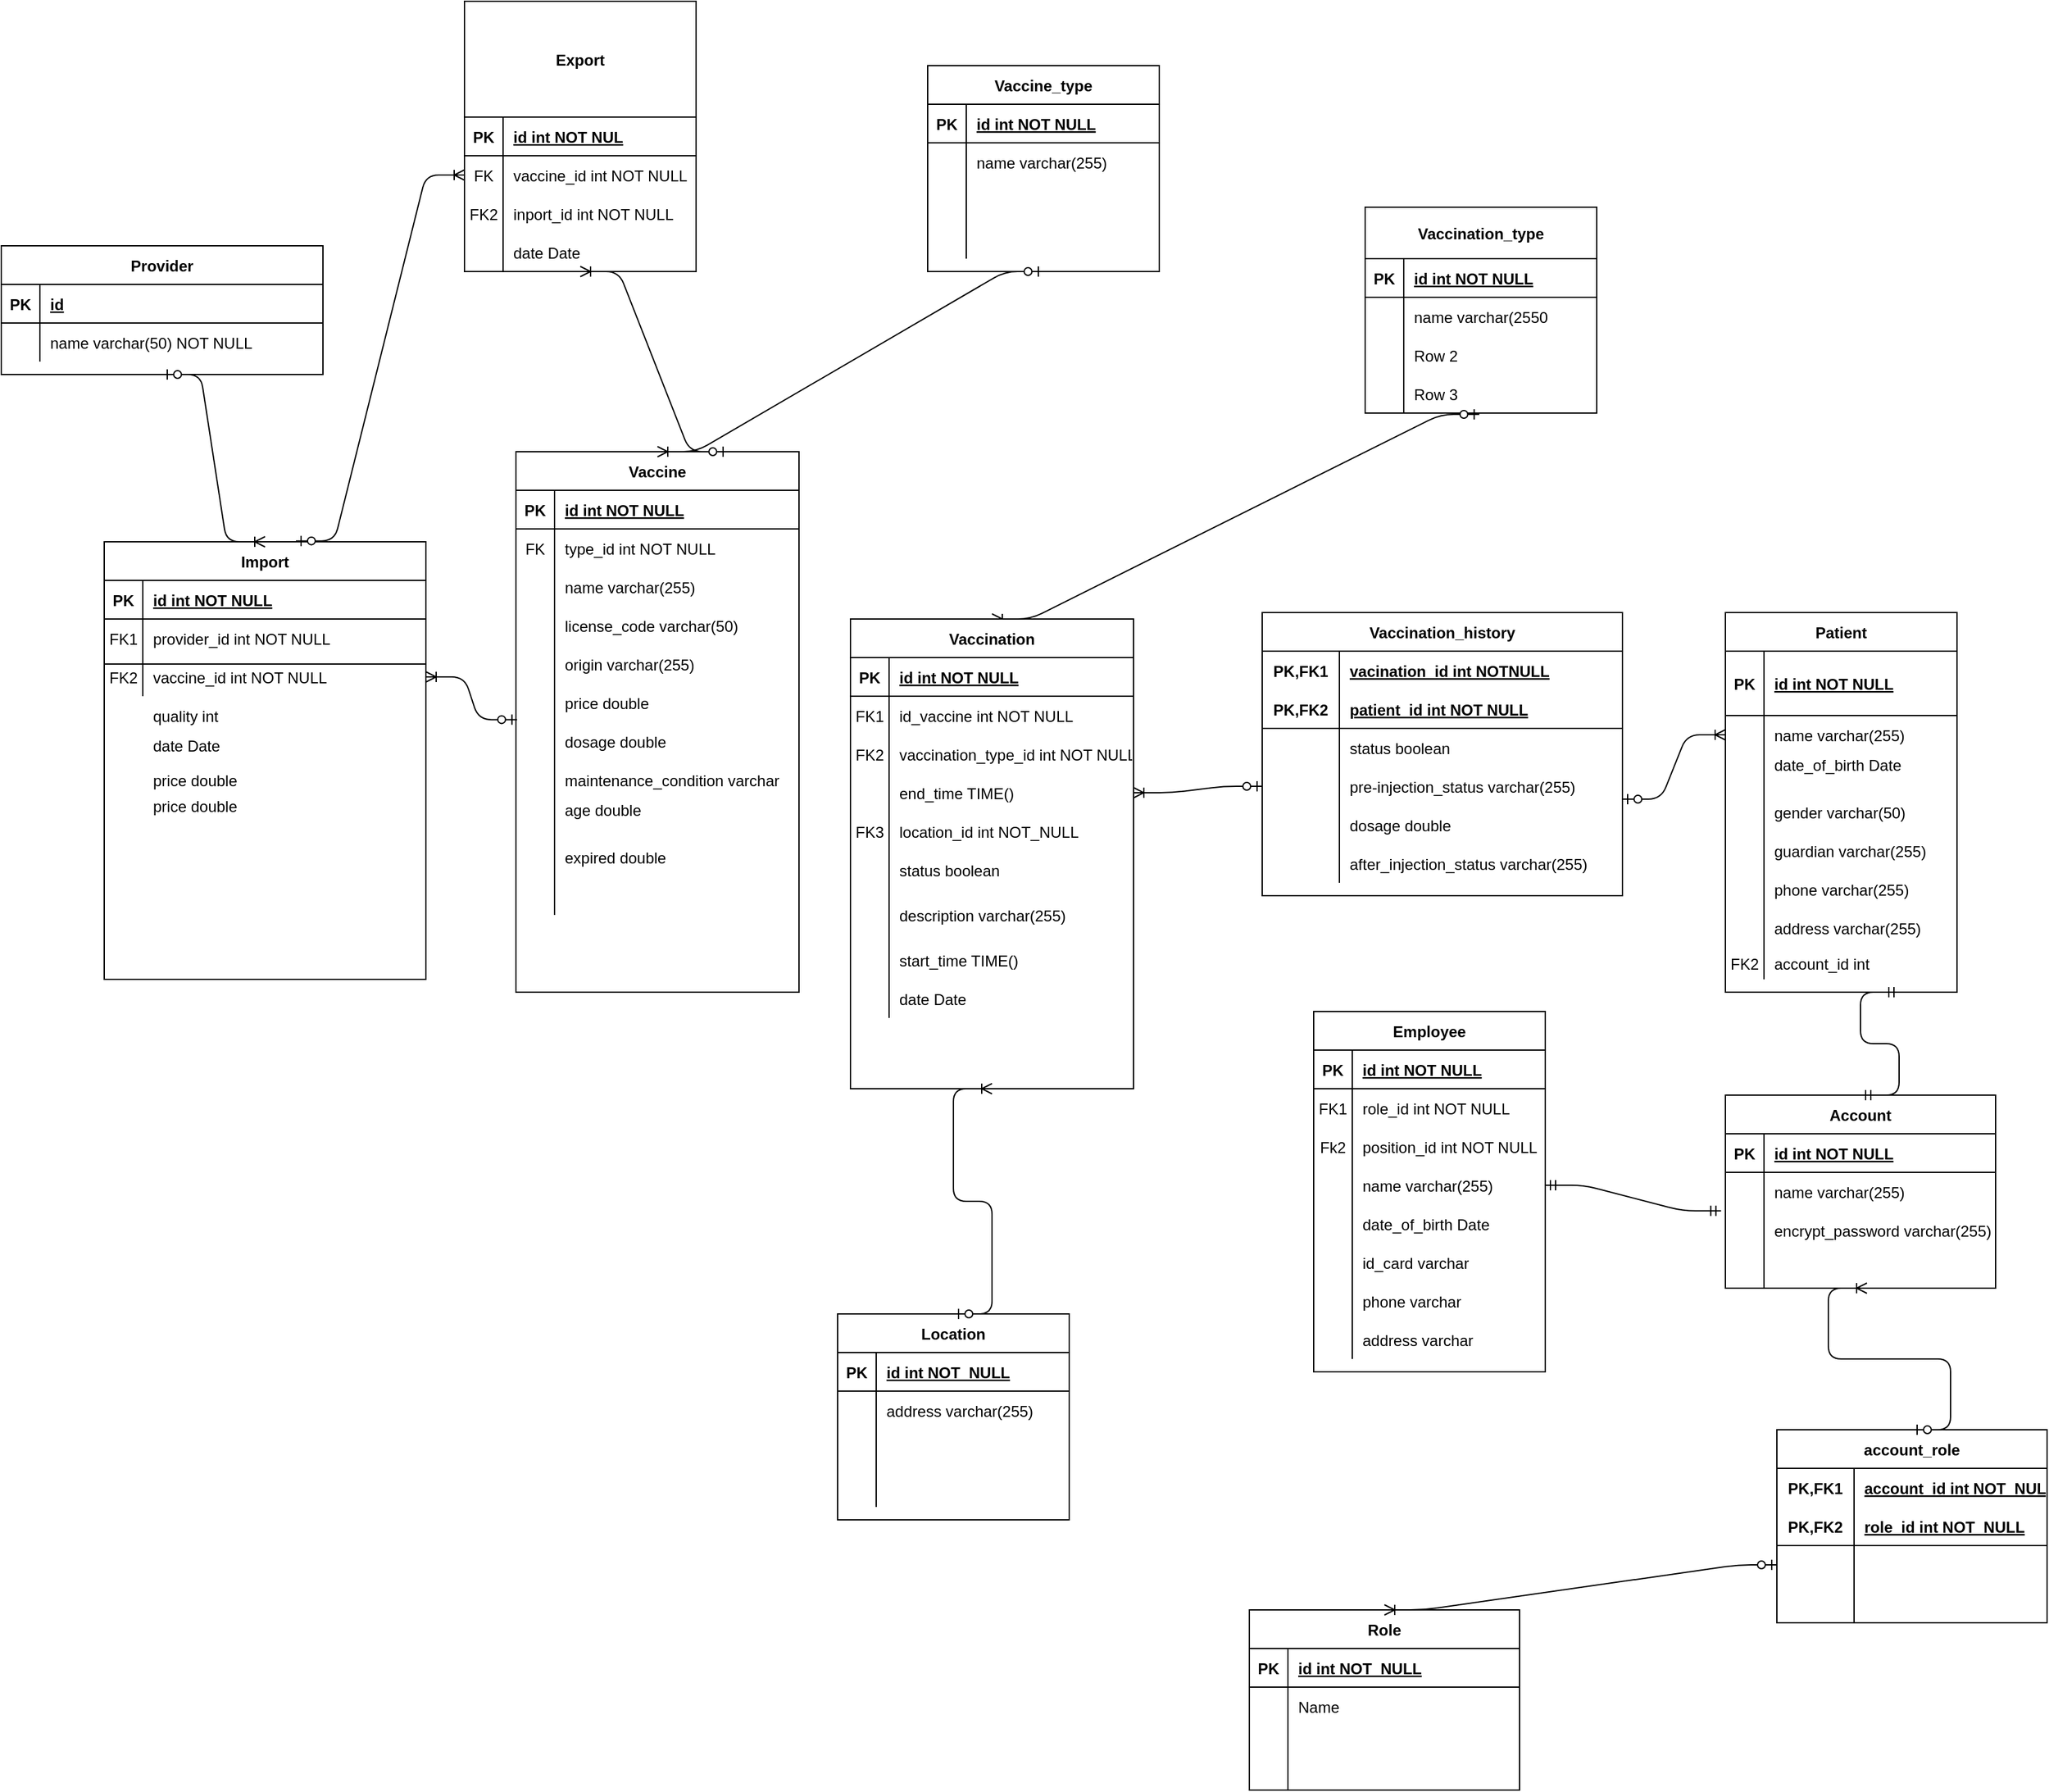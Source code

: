<mxfile version="14.1.9" type="github">
  <diagram id="R2lEEEUBdFMjLlhIrx00" name="Page-1">
    <mxGraphModel dx="2333" dy="1894" grid="1" gridSize="10" guides="1" tooltips="1" connect="1" arrows="1" fold="1" page="1" pageScale="1" pageWidth="850" pageHeight="1100" math="0" shadow="0" extFonts="Permanent Marker^https://fonts.googleapis.com/css?family=Permanent+Marker">
      <root>
        <mxCell id="0" />
        <mxCell id="1" parent="0" />
        <mxCell id="C-vyLk0tnHw3VtMMgP7b-2" value="Import" style="shape=table;startSize=30;container=1;collapsible=1;childLayout=tableLayout;fixedRows=1;rowLines=0;fontStyle=1;align=center;resizeLast=1;" parent="1" vertex="1">
          <mxGeometry x="40" y="360" width="250" height="340" as="geometry" />
        </mxCell>
        <mxCell id="C-vyLk0tnHw3VtMMgP7b-3" value="" style="shape=partialRectangle;collapsible=0;dropTarget=0;pointerEvents=0;fillColor=none;points=[[0,0.5],[1,0.5]];portConstraint=eastwest;top=0;left=0;right=0;bottom=1;" parent="C-vyLk0tnHw3VtMMgP7b-2" vertex="1">
          <mxGeometry y="30" width="250" height="30" as="geometry" />
        </mxCell>
        <mxCell id="C-vyLk0tnHw3VtMMgP7b-4" value="PK" style="shape=partialRectangle;overflow=hidden;connectable=0;fillColor=none;top=0;left=0;bottom=0;right=0;fontStyle=1;" parent="C-vyLk0tnHw3VtMMgP7b-3" vertex="1">
          <mxGeometry width="30" height="30" as="geometry" />
        </mxCell>
        <mxCell id="C-vyLk0tnHw3VtMMgP7b-5" value="id int NOT NULL " style="shape=partialRectangle;overflow=hidden;connectable=0;fillColor=none;top=0;left=0;bottom=0;right=0;align=left;spacingLeft=6;fontStyle=5;" parent="C-vyLk0tnHw3VtMMgP7b-3" vertex="1">
          <mxGeometry x="30" width="220" height="30" as="geometry" />
        </mxCell>
        <mxCell id="C-vyLk0tnHw3VtMMgP7b-6" value="" style="shape=partialRectangle;collapsible=0;dropTarget=0;pointerEvents=0;fillColor=none;points=[[0,0.5],[1,0.5]];portConstraint=eastwest;top=0;left=0;right=0;bottom=0;" parent="C-vyLk0tnHw3VtMMgP7b-2" vertex="1">
          <mxGeometry y="60" width="250" height="30" as="geometry" />
        </mxCell>
        <mxCell id="C-vyLk0tnHw3VtMMgP7b-7" value="FK1" style="shape=partialRectangle;overflow=hidden;connectable=0;fillColor=none;top=0;left=0;bottom=0;right=0;" parent="C-vyLk0tnHw3VtMMgP7b-6" vertex="1">
          <mxGeometry width="30" height="30" as="geometry" />
        </mxCell>
        <mxCell id="C-vyLk0tnHw3VtMMgP7b-8" value="provider_id int NOT NULL" style="shape=partialRectangle;overflow=hidden;connectable=0;fillColor=none;top=0;left=0;bottom=0;right=0;align=left;spacingLeft=6;" parent="C-vyLk0tnHw3VtMMgP7b-6" vertex="1">
          <mxGeometry x="30" width="220" height="30" as="geometry" />
        </mxCell>
        <mxCell id="C-vyLk0tnHw3VtMMgP7b-9" value="" style="shape=partialRectangle;collapsible=0;dropTarget=0;pointerEvents=0;fillColor=none;points=[[0,0.5],[1,0.5]];portConstraint=eastwest;top=0;left=0;right=0;bottom=0;" parent="C-vyLk0tnHw3VtMMgP7b-2" vertex="1">
          <mxGeometry y="90" width="250" height="30" as="geometry" />
        </mxCell>
        <mxCell id="C-vyLk0tnHw3VtMMgP7b-10" value="FK2" style="shape=partialRectangle;overflow=hidden;connectable=0;fillColor=none;top=0;left=0;bottom=0;right=0;" parent="C-vyLk0tnHw3VtMMgP7b-9" vertex="1">
          <mxGeometry width="30" height="30" as="geometry" />
        </mxCell>
        <mxCell id="C-vyLk0tnHw3VtMMgP7b-11" value="vaccine_id int NOT NULL" style="shape=partialRectangle;overflow=hidden;connectable=0;fillColor=none;top=0;left=0;bottom=0;right=0;align=left;spacingLeft=6;" parent="C-vyLk0tnHw3VtMMgP7b-9" vertex="1">
          <mxGeometry x="30" width="220" height="30" as="geometry" />
        </mxCell>
        <mxCell id="C-vyLk0tnHw3VtMMgP7b-23" value="Provider" style="shape=table;startSize=30;container=1;collapsible=1;childLayout=tableLayout;fixedRows=1;rowLines=0;fontStyle=1;align=center;resizeLast=1;" parent="1" vertex="1">
          <mxGeometry x="-40" y="130" width="250" height="100" as="geometry" />
        </mxCell>
        <mxCell id="C-vyLk0tnHw3VtMMgP7b-24" value="" style="shape=partialRectangle;collapsible=0;dropTarget=0;pointerEvents=0;fillColor=none;points=[[0,0.5],[1,0.5]];portConstraint=eastwest;top=0;left=0;right=0;bottom=1;" parent="C-vyLk0tnHw3VtMMgP7b-23" vertex="1">
          <mxGeometry y="30" width="250" height="30" as="geometry" />
        </mxCell>
        <mxCell id="C-vyLk0tnHw3VtMMgP7b-25" value="PK" style="shape=partialRectangle;overflow=hidden;connectable=0;fillColor=none;top=0;left=0;bottom=0;right=0;fontStyle=1;" parent="C-vyLk0tnHw3VtMMgP7b-24" vertex="1">
          <mxGeometry width="30" height="30" as="geometry" />
        </mxCell>
        <mxCell id="C-vyLk0tnHw3VtMMgP7b-26" value="id" style="shape=partialRectangle;overflow=hidden;connectable=0;fillColor=none;top=0;left=0;bottom=0;right=0;align=left;spacingLeft=6;fontStyle=5;" parent="C-vyLk0tnHw3VtMMgP7b-24" vertex="1">
          <mxGeometry x="30" width="220" height="30" as="geometry" />
        </mxCell>
        <mxCell id="C-vyLk0tnHw3VtMMgP7b-27" value="" style="shape=partialRectangle;collapsible=0;dropTarget=0;pointerEvents=0;fillColor=none;points=[[0,0.5],[1,0.5]];portConstraint=eastwest;top=0;left=0;right=0;bottom=0;" parent="C-vyLk0tnHw3VtMMgP7b-23" vertex="1">
          <mxGeometry y="60" width="250" height="30" as="geometry" />
        </mxCell>
        <mxCell id="C-vyLk0tnHw3VtMMgP7b-28" value="" style="shape=partialRectangle;overflow=hidden;connectable=0;fillColor=none;top=0;left=0;bottom=0;right=0;" parent="C-vyLk0tnHw3VtMMgP7b-27" vertex="1">
          <mxGeometry width="30" height="30" as="geometry" />
        </mxCell>
        <mxCell id="C-vyLk0tnHw3VtMMgP7b-29" value="name varchar(50) NOT NULL" style="shape=partialRectangle;overflow=hidden;connectable=0;fillColor=none;top=0;left=0;bottom=0;right=0;align=left;spacingLeft=6;" parent="C-vyLk0tnHw3VtMMgP7b-27" vertex="1">
          <mxGeometry x="30" width="220" height="30" as="geometry" />
        </mxCell>
        <mxCell id="bM2ig-2bA8jhtnnjRm1v-3" value="" style="edgeStyle=entityRelationEdgeStyle;fontSize=12;html=1;endArrow=ERoneToMany;startArrow=ERzeroToOne;entryX=0.5;entryY=0;entryDx=0;entryDy=0;exitX=0.5;exitY=1;exitDx=0;exitDy=0;" edge="1" parent="1" source="C-vyLk0tnHw3VtMMgP7b-23" target="C-vyLk0tnHw3VtMMgP7b-2">
          <mxGeometry width="100" height="100" relative="1" as="geometry">
            <mxPoint x="300" y="100" as="sourcePoint" />
            <mxPoint x="270" y="250" as="targetPoint" />
          </mxGeometry>
        </mxCell>
        <mxCell id="bM2ig-2bA8jhtnnjRm1v-5" value="quality int" style="shape=partialRectangle;overflow=hidden;connectable=0;fillColor=none;top=0;left=0;bottom=0;right=0;align=left;spacingLeft=6;" vertex="1" parent="1">
          <mxGeometry x="70" y="480" width="220" height="30" as="geometry" />
        </mxCell>
        <mxCell id="bM2ig-2bA8jhtnnjRm1v-6" value="date Date&#xa;" style="shape=partialRectangle;overflow=hidden;connectable=0;fillColor=none;top=0;left=0;bottom=0;right=0;align=left;spacingLeft=6;" vertex="1" parent="1">
          <mxGeometry x="70" y="510" width="220" height="30" as="geometry" />
        </mxCell>
        <mxCell id="bM2ig-2bA8jhtnnjRm1v-7" value="price double" style="shape=partialRectangle;overflow=hidden;connectable=0;fillColor=none;top=0;left=0;bottom=0;right=0;align=left;spacingLeft=6;" vertex="1" parent="1">
          <mxGeometry x="70" y="530" width="220" height="30" as="geometry" />
        </mxCell>
        <mxCell id="bM2ig-2bA8jhtnnjRm1v-8" value="price double" style="shape=partialRectangle;overflow=hidden;connectable=0;fillColor=none;top=0;left=0;bottom=0;right=0;align=left;spacingLeft=6;" vertex="1" parent="1">
          <mxGeometry x="70" y="550" width="220" height="30" as="geometry" />
        </mxCell>
        <mxCell id="bM2ig-2bA8jhtnnjRm1v-9" value="" style="line;strokeWidth=1;rotatable=0;dashed=0;labelPosition=right;align=left;verticalAlign=middle;spacingTop=0;spacingLeft=6;points=[];portConstraint=eastwest;" vertex="1" parent="1">
          <mxGeometry x="40" y="450" width="250" height="10" as="geometry" />
        </mxCell>
        <mxCell id="bM2ig-2bA8jhtnnjRm1v-28" value="Vaccine" style="shape=table;startSize=30;container=1;collapsible=1;childLayout=tableLayout;fixedRows=1;rowLines=0;fontStyle=1;align=center;resizeLast=1;" vertex="1" parent="1">
          <mxGeometry x="360" y="290" width="220" height="420" as="geometry" />
        </mxCell>
        <mxCell id="bM2ig-2bA8jhtnnjRm1v-29" value="" style="shape=partialRectangle;collapsible=0;dropTarget=0;pointerEvents=0;fillColor=none;top=0;left=0;bottom=1;right=0;points=[[0,0.5],[1,0.5]];portConstraint=eastwest;" vertex="1" parent="bM2ig-2bA8jhtnnjRm1v-28">
          <mxGeometry y="30" width="220" height="30" as="geometry" />
        </mxCell>
        <mxCell id="bM2ig-2bA8jhtnnjRm1v-30" value="PK" style="shape=partialRectangle;connectable=0;fillColor=none;top=0;left=0;bottom=0;right=0;fontStyle=1;overflow=hidden;" vertex="1" parent="bM2ig-2bA8jhtnnjRm1v-29">
          <mxGeometry width="30" height="30" as="geometry" />
        </mxCell>
        <mxCell id="bM2ig-2bA8jhtnnjRm1v-31" value="id int NOT NULL" style="shape=partialRectangle;connectable=0;fillColor=none;top=0;left=0;bottom=0;right=0;align=left;spacingLeft=6;fontStyle=5;overflow=hidden;" vertex="1" parent="bM2ig-2bA8jhtnnjRm1v-29">
          <mxGeometry x="30" width="190" height="30" as="geometry" />
        </mxCell>
        <mxCell id="bM2ig-2bA8jhtnnjRm1v-32" value="" style="shape=partialRectangle;collapsible=0;dropTarget=0;pointerEvents=0;fillColor=none;top=0;left=0;bottom=0;right=0;points=[[0,0.5],[1,0.5]];portConstraint=eastwest;" vertex="1" parent="bM2ig-2bA8jhtnnjRm1v-28">
          <mxGeometry y="60" width="220" height="30" as="geometry" />
        </mxCell>
        <mxCell id="bM2ig-2bA8jhtnnjRm1v-33" value="FK" style="shape=partialRectangle;connectable=0;fillColor=none;top=0;left=0;bottom=0;right=0;editable=1;overflow=hidden;" vertex="1" parent="bM2ig-2bA8jhtnnjRm1v-32">
          <mxGeometry width="30" height="30" as="geometry" />
        </mxCell>
        <mxCell id="bM2ig-2bA8jhtnnjRm1v-34" value="type_id int NOT NULL" style="shape=partialRectangle;connectable=0;fillColor=none;top=0;left=0;bottom=0;right=0;align=left;spacingLeft=6;overflow=hidden;" vertex="1" parent="bM2ig-2bA8jhtnnjRm1v-32">
          <mxGeometry x="30" width="190" height="30" as="geometry" />
        </mxCell>
        <mxCell id="bM2ig-2bA8jhtnnjRm1v-35" value="" style="shape=partialRectangle;collapsible=0;dropTarget=0;pointerEvents=0;fillColor=none;top=0;left=0;bottom=0;right=0;points=[[0,0.5],[1,0.5]];portConstraint=eastwest;" vertex="1" parent="bM2ig-2bA8jhtnnjRm1v-28">
          <mxGeometry y="90" width="220" height="30" as="geometry" />
        </mxCell>
        <mxCell id="bM2ig-2bA8jhtnnjRm1v-36" value="" style="shape=partialRectangle;connectable=0;fillColor=none;top=0;left=0;bottom=0;right=0;editable=1;overflow=hidden;" vertex="1" parent="bM2ig-2bA8jhtnnjRm1v-35">
          <mxGeometry width="30" height="30" as="geometry" />
        </mxCell>
        <mxCell id="bM2ig-2bA8jhtnnjRm1v-37" value="name varchar(255)" style="shape=partialRectangle;connectable=0;fillColor=none;top=0;left=0;bottom=0;right=0;align=left;spacingLeft=6;overflow=hidden;" vertex="1" parent="bM2ig-2bA8jhtnnjRm1v-35">
          <mxGeometry x="30" width="190" height="30" as="geometry" />
        </mxCell>
        <mxCell id="bM2ig-2bA8jhtnnjRm1v-38" value="" style="shape=partialRectangle;collapsible=0;dropTarget=0;pointerEvents=0;fillColor=none;top=0;left=0;bottom=0;right=0;points=[[0,0.5],[1,0.5]];portConstraint=eastwest;" vertex="1" parent="bM2ig-2bA8jhtnnjRm1v-28">
          <mxGeometry y="120" width="220" height="30" as="geometry" />
        </mxCell>
        <mxCell id="bM2ig-2bA8jhtnnjRm1v-39" value="" style="shape=partialRectangle;connectable=0;fillColor=none;top=0;left=0;bottom=0;right=0;editable=1;overflow=hidden;" vertex="1" parent="bM2ig-2bA8jhtnnjRm1v-38">
          <mxGeometry width="30" height="30" as="geometry" />
        </mxCell>
        <mxCell id="bM2ig-2bA8jhtnnjRm1v-40" value="license_code varchar(50)" style="shape=partialRectangle;connectable=0;fillColor=none;top=0;left=0;bottom=0;right=0;align=left;spacingLeft=6;overflow=hidden;" vertex="1" parent="bM2ig-2bA8jhtnnjRm1v-38">
          <mxGeometry x="30" width="190" height="30" as="geometry" />
        </mxCell>
        <mxCell id="bM2ig-2bA8jhtnnjRm1v-41" value="" style="shape=partialRectangle;collapsible=0;dropTarget=0;pointerEvents=0;fillColor=none;top=0;left=0;bottom=0;right=0;points=[[0,0.5],[1,0.5]];portConstraint=eastwest;" vertex="1" parent="bM2ig-2bA8jhtnnjRm1v-28">
          <mxGeometry y="150" width="220" height="30" as="geometry" />
        </mxCell>
        <mxCell id="bM2ig-2bA8jhtnnjRm1v-42" value="" style="shape=partialRectangle;connectable=0;fillColor=none;top=0;left=0;bottom=0;right=0;editable=1;overflow=hidden;" vertex="1" parent="bM2ig-2bA8jhtnnjRm1v-41">
          <mxGeometry width="30" height="30" as="geometry" />
        </mxCell>
        <mxCell id="bM2ig-2bA8jhtnnjRm1v-43" value="origin varchar(255)" style="shape=partialRectangle;connectable=0;fillColor=none;top=0;left=0;bottom=0;right=0;align=left;spacingLeft=6;overflow=hidden;" vertex="1" parent="bM2ig-2bA8jhtnnjRm1v-41">
          <mxGeometry x="30" width="190" height="30" as="geometry" />
        </mxCell>
        <mxCell id="bM2ig-2bA8jhtnnjRm1v-44" value="" style="shape=partialRectangle;collapsible=0;dropTarget=0;pointerEvents=0;fillColor=none;top=0;left=0;bottom=0;right=0;points=[[0,0.5],[1,0.5]];portConstraint=eastwest;" vertex="1" parent="bM2ig-2bA8jhtnnjRm1v-28">
          <mxGeometry y="180" width="220" height="30" as="geometry" />
        </mxCell>
        <mxCell id="bM2ig-2bA8jhtnnjRm1v-45" value="" style="shape=partialRectangle;connectable=0;fillColor=none;top=0;left=0;bottom=0;right=0;editable=1;overflow=hidden;" vertex="1" parent="bM2ig-2bA8jhtnnjRm1v-44">
          <mxGeometry width="30" height="30" as="geometry" />
        </mxCell>
        <mxCell id="bM2ig-2bA8jhtnnjRm1v-46" value="price double" style="shape=partialRectangle;connectable=0;fillColor=none;top=0;left=0;bottom=0;right=0;align=left;spacingLeft=6;overflow=hidden;" vertex="1" parent="bM2ig-2bA8jhtnnjRm1v-44">
          <mxGeometry x="30" width="190" height="30" as="geometry" />
        </mxCell>
        <mxCell id="bM2ig-2bA8jhtnnjRm1v-69" value="" style="shape=partialRectangle;collapsible=0;dropTarget=0;pointerEvents=0;fillColor=none;top=0;left=0;bottom=0;right=0;points=[[0,0.5],[1,0.5]];portConstraint=eastwest;" vertex="1" parent="bM2ig-2bA8jhtnnjRm1v-28">
          <mxGeometry y="210" width="220" height="30" as="geometry" />
        </mxCell>
        <mxCell id="bM2ig-2bA8jhtnnjRm1v-70" value="" style="shape=partialRectangle;connectable=0;fillColor=none;top=0;left=0;bottom=0;right=0;editable=1;overflow=hidden;" vertex="1" parent="bM2ig-2bA8jhtnnjRm1v-69">
          <mxGeometry width="30" height="30" as="geometry" />
        </mxCell>
        <mxCell id="bM2ig-2bA8jhtnnjRm1v-71" value="dosage double" style="shape=partialRectangle;connectable=0;fillColor=none;top=0;left=0;bottom=0;right=0;align=left;spacingLeft=6;overflow=hidden;" vertex="1" parent="bM2ig-2bA8jhtnnjRm1v-69">
          <mxGeometry x="30" width="190" height="30" as="geometry" />
        </mxCell>
        <mxCell id="bM2ig-2bA8jhtnnjRm1v-72" value="" style="shape=partialRectangle;collapsible=0;dropTarget=0;pointerEvents=0;fillColor=none;top=0;left=0;bottom=0;right=0;points=[[0,0.5],[1,0.5]];portConstraint=eastwest;" vertex="1" parent="bM2ig-2bA8jhtnnjRm1v-28">
          <mxGeometry y="240" width="220" height="30" as="geometry" />
        </mxCell>
        <mxCell id="bM2ig-2bA8jhtnnjRm1v-73" value="" style="shape=partialRectangle;connectable=0;fillColor=none;top=0;left=0;bottom=0;right=0;editable=1;overflow=hidden;" vertex="1" parent="bM2ig-2bA8jhtnnjRm1v-72">
          <mxGeometry width="30" height="30" as="geometry" />
        </mxCell>
        <mxCell id="bM2ig-2bA8jhtnnjRm1v-74" value="maintenance_condition varchar" style="shape=partialRectangle;connectable=0;fillColor=none;top=0;left=0;bottom=0;right=0;align=left;spacingLeft=6;overflow=hidden;" vertex="1" parent="bM2ig-2bA8jhtnnjRm1v-72">
          <mxGeometry x="30" width="190" height="30" as="geometry" />
        </mxCell>
        <mxCell id="bM2ig-2bA8jhtnnjRm1v-75" value="" style="shape=partialRectangle;collapsible=0;dropTarget=0;pointerEvents=0;fillColor=none;top=0;left=0;bottom=0;right=0;points=[[0,0.5],[1,0.5]];portConstraint=eastwest;" vertex="1" parent="bM2ig-2bA8jhtnnjRm1v-28">
          <mxGeometry y="270" width="220" height="30" as="geometry" />
        </mxCell>
        <mxCell id="bM2ig-2bA8jhtnnjRm1v-76" value="" style="shape=partialRectangle;connectable=0;fillColor=none;top=0;left=0;bottom=0;right=0;editable=1;overflow=hidden;" vertex="1" parent="bM2ig-2bA8jhtnnjRm1v-75">
          <mxGeometry width="30" height="30" as="geometry" />
        </mxCell>
        <mxCell id="bM2ig-2bA8jhtnnjRm1v-77" value="age double &#xa;" style="shape=partialRectangle;connectable=0;fillColor=none;top=0;left=0;bottom=0;right=0;align=left;spacingLeft=6;overflow=hidden;" vertex="1" parent="bM2ig-2bA8jhtnnjRm1v-75">
          <mxGeometry x="30" width="190" height="30" as="geometry" />
        </mxCell>
        <mxCell id="bM2ig-2bA8jhtnnjRm1v-78" value="" style="shape=partialRectangle;collapsible=0;dropTarget=0;pointerEvents=0;fillColor=none;top=0;left=0;bottom=0;right=0;points=[[0,0.5],[1,0.5]];portConstraint=eastwest;" vertex="1" parent="bM2ig-2bA8jhtnnjRm1v-28">
          <mxGeometry y="300" width="220" height="30" as="geometry" />
        </mxCell>
        <mxCell id="bM2ig-2bA8jhtnnjRm1v-79" value="" style="shape=partialRectangle;connectable=0;fillColor=none;top=0;left=0;bottom=0;right=0;editable=1;overflow=hidden;" vertex="1" parent="bM2ig-2bA8jhtnnjRm1v-78">
          <mxGeometry width="30" height="30" as="geometry" />
        </mxCell>
        <mxCell id="bM2ig-2bA8jhtnnjRm1v-80" value="expired double" style="shape=partialRectangle;connectable=0;fillColor=none;top=0;left=0;bottom=0;right=0;align=left;spacingLeft=6;overflow=hidden;" vertex="1" parent="bM2ig-2bA8jhtnnjRm1v-78">
          <mxGeometry x="30" width="190" height="30" as="geometry" />
        </mxCell>
        <mxCell id="bM2ig-2bA8jhtnnjRm1v-66" value="" style="shape=partialRectangle;collapsible=0;dropTarget=0;pointerEvents=0;fillColor=none;top=0;left=0;bottom=0;right=0;points=[[0,0.5],[1,0.5]];portConstraint=eastwest;" vertex="1" parent="bM2ig-2bA8jhtnnjRm1v-28">
          <mxGeometry y="330" width="220" height="30" as="geometry" />
        </mxCell>
        <mxCell id="bM2ig-2bA8jhtnnjRm1v-67" value="" style="shape=partialRectangle;connectable=0;fillColor=none;top=0;left=0;bottom=0;right=0;editable=1;overflow=hidden;" vertex="1" parent="bM2ig-2bA8jhtnnjRm1v-66">
          <mxGeometry width="30" height="30" as="geometry" />
        </mxCell>
        <mxCell id="bM2ig-2bA8jhtnnjRm1v-68" value="" style="shape=partialRectangle;connectable=0;fillColor=none;top=0;left=0;bottom=0;right=0;align=left;spacingLeft=6;overflow=hidden;" vertex="1" parent="bM2ig-2bA8jhtnnjRm1v-66">
          <mxGeometry x="30" width="190" height="30" as="geometry" />
        </mxCell>
        <mxCell id="bM2ig-2bA8jhtnnjRm1v-83" value="" style="edgeStyle=entityRelationEdgeStyle;fontSize=12;html=1;endArrow=ERoneToMany;startArrow=ERzeroToOne;exitX=0.004;exitY=-0.06;exitDx=0;exitDy=0;exitPerimeter=0;entryX=1;entryY=0.5;entryDx=0;entryDy=0;" edge="1" parent="1" source="bM2ig-2bA8jhtnnjRm1v-69" target="C-vyLk0tnHw3VtMMgP7b-9">
          <mxGeometry width="100" height="100" relative="1" as="geometry">
            <mxPoint x="290" y="460" as="sourcePoint" />
            <mxPoint x="510" y="360" as="targetPoint" />
          </mxGeometry>
        </mxCell>
        <mxCell id="bM2ig-2bA8jhtnnjRm1v-84" value="Vaccine_type" style="shape=table;startSize=30;container=1;collapsible=1;childLayout=tableLayout;fixedRows=1;rowLines=0;fontStyle=1;align=center;resizeLast=1;" vertex="1" parent="1">
          <mxGeometry x="680" y="-10" width="180" height="160" as="geometry" />
        </mxCell>
        <mxCell id="bM2ig-2bA8jhtnnjRm1v-85" value="" style="shape=partialRectangle;collapsible=0;dropTarget=0;pointerEvents=0;fillColor=none;top=0;left=0;bottom=1;right=0;points=[[0,0.5],[1,0.5]];portConstraint=eastwest;" vertex="1" parent="bM2ig-2bA8jhtnnjRm1v-84">
          <mxGeometry y="30" width="180" height="30" as="geometry" />
        </mxCell>
        <mxCell id="bM2ig-2bA8jhtnnjRm1v-86" value="PK" style="shape=partialRectangle;connectable=0;fillColor=none;top=0;left=0;bottom=0;right=0;fontStyle=1;overflow=hidden;" vertex="1" parent="bM2ig-2bA8jhtnnjRm1v-85">
          <mxGeometry width="30" height="30" as="geometry" />
        </mxCell>
        <mxCell id="bM2ig-2bA8jhtnnjRm1v-87" value="id int NOT NULL" style="shape=partialRectangle;connectable=0;fillColor=none;top=0;left=0;bottom=0;right=0;align=left;spacingLeft=6;fontStyle=5;overflow=hidden;" vertex="1" parent="bM2ig-2bA8jhtnnjRm1v-85">
          <mxGeometry x="30" width="150" height="30" as="geometry" />
        </mxCell>
        <mxCell id="bM2ig-2bA8jhtnnjRm1v-88" value="" style="shape=partialRectangle;collapsible=0;dropTarget=0;pointerEvents=0;fillColor=none;top=0;left=0;bottom=0;right=0;points=[[0,0.5],[1,0.5]];portConstraint=eastwest;" vertex="1" parent="bM2ig-2bA8jhtnnjRm1v-84">
          <mxGeometry y="60" width="180" height="30" as="geometry" />
        </mxCell>
        <mxCell id="bM2ig-2bA8jhtnnjRm1v-89" value="" style="shape=partialRectangle;connectable=0;fillColor=none;top=0;left=0;bottom=0;right=0;editable=1;overflow=hidden;" vertex="1" parent="bM2ig-2bA8jhtnnjRm1v-88">
          <mxGeometry width="30" height="30" as="geometry" />
        </mxCell>
        <mxCell id="bM2ig-2bA8jhtnnjRm1v-90" value="name varchar(255)" style="shape=partialRectangle;connectable=0;fillColor=none;top=0;left=0;bottom=0;right=0;align=left;spacingLeft=6;overflow=hidden;" vertex="1" parent="bM2ig-2bA8jhtnnjRm1v-88">
          <mxGeometry x="30" width="150" height="30" as="geometry" />
        </mxCell>
        <mxCell id="bM2ig-2bA8jhtnnjRm1v-91" value="" style="shape=partialRectangle;collapsible=0;dropTarget=0;pointerEvents=0;fillColor=none;top=0;left=0;bottom=0;right=0;points=[[0,0.5],[1,0.5]];portConstraint=eastwest;" vertex="1" parent="bM2ig-2bA8jhtnnjRm1v-84">
          <mxGeometry y="90" width="180" height="30" as="geometry" />
        </mxCell>
        <mxCell id="bM2ig-2bA8jhtnnjRm1v-92" value="" style="shape=partialRectangle;connectable=0;fillColor=none;top=0;left=0;bottom=0;right=0;editable=1;overflow=hidden;" vertex="1" parent="bM2ig-2bA8jhtnnjRm1v-91">
          <mxGeometry width="30" height="30" as="geometry" />
        </mxCell>
        <mxCell id="bM2ig-2bA8jhtnnjRm1v-93" value="" style="shape=partialRectangle;connectable=0;fillColor=none;top=0;left=0;bottom=0;right=0;align=left;spacingLeft=6;overflow=hidden;" vertex="1" parent="bM2ig-2bA8jhtnnjRm1v-91">
          <mxGeometry x="30" width="150" height="30" as="geometry" />
        </mxCell>
        <mxCell id="bM2ig-2bA8jhtnnjRm1v-94" value="" style="shape=partialRectangle;collapsible=0;dropTarget=0;pointerEvents=0;fillColor=none;top=0;left=0;bottom=0;right=0;points=[[0,0.5],[1,0.5]];portConstraint=eastwest;" vertex="1" parent="bM2ig-2bA8jhtnnjRm1v-84">
          <mxGeometry y="120" width="180" height="30" as="geometry" />
        </mxCell>
        <mxCell id="bM2ig-2bA8jhtnnjRm1v-95" value="" style="shape=partialRectangle;connectable=0;fillColor=none;top=0;left=0;bottom=0;right=0;editable=1;overflow=hidden;" vertex="1" parent="bM2ig-2bA8jhtnnjRm1v-94">
          <mxGeometry width="30" height="30" as="geometry" />
        </mxCell>
        <mxCell id="bM2ig-2bA8jhtnnjRm1v-96" value="" style="shape=partialRectangle;connectable=0;fillColor=none;top=0;left=0;bottom=0;right=0;align=left;spacingLeft=6;overflow=hidden;" vertex="1" parent="bM2ig-2bA8jhtnnjRm1v-94">
          <mxGeometry x="30" width="150" height="30" as="geometry" />
        </mxCell>
        <mxCell id="bM2ig-2bA8jhtnnjRm1v-101" value="Vaccination_type" style="shape=table;startSize=40;container=1;collapsible=1;childLayout=tableLayout;fixedRows=1;rowLines=0;fontStyle=1;align=center;resizeLast=1;" vertex="1" parent="1">
          <mxGeometry x="1020" y="100" width="180" height="160" as="geometry" />
        </mxCell>
        <mxCell id="bM2ig-2bA8jhtnnjRm1v-102" value="" style="shape=partialRectangle;collapsible=0;dropTarget=0;pointerEvents=0;fillColor=none;top=0;left=0;bottom=1;right=0;points=[[0,0.5],[1,0.5]];portConstraint=eastwest;" vertex="1" parent="bM2ig-2bA8jhtnnjRm1v-101">
          <mxGeometry y="40" width="180" height="30" as="geometry" />
        </mxCell>
        <mxCell id="bM2ig-2bA8jhtnnjRm1v-103" value="PK" style="shape=partialRectangle;connectable=0;fillColor=none;top=0;left=0;bottom=0;right=0;fontStyle=1;overflow=hidden;" vertex="1" parent="bM2ig-2bA8jhtnnjRm1v-102">
          <mxGeometry width="30" height="30" as="geometry" />
        </mxCell>
        <mxCell id="bM2ig-2bA8jhtnnjRm1v-104" value="id int NOT NULL" style="shape=partialRectangle;connectable=0;fillColor=none;top=0;left=0;bottom=0;right=0;align=left;spacingLeft=6;fontStyle=5;overflow=hidden;" vertex="1" parent="bM2ig-2bA8jhtnnjRm1v-102">
          <mxGeometry x="30" width="150" height="30" as="geometry" />
        </mxCell>
        <mxCell id="bM2ig-2bA8jhtnnjRm1v-105" value="" style="shape=partialRectangle;collapsible=0;dropTarget=0;pointerEvents=0;fillColor=none;top=0;left=0;bottom=0;right=0;points=[[0,0.5],[1,0.5]];portConstraint=eastwest;" vertex="1" parent="bM2ig-2bA8jhtnnjRm1v-101">
          <mxGeometry y="70" width="180" height="30" as="geometry" />
        </mxCell>
        <mxCell id="bM2ig-2bA8jhtnnjRm1v-106" value="" style="shape=partialRectangle;connectable=0;fillColor=none;top=0;left=0;bottom=0;right=0;editable=1;overflow=hidden;" vertex="1" parent="bM2ig-2bA8jhtnnjRm1v-105">
          <mxGeometry width="30" height="30" as="geometry" />
        </mxCell>
        <mxCell id="bM2ig-2bA8jhtnnjRm1v-107" value="name varchar(2550" style="shape=partialRectangle;connectable=0;fillColor=none;top=0;left=0;bottom=0;right=0;align=left;spacingLeft=6;overflow=hidden;" vertex="1" parent="bM2ig-2bA8jhtnnjRm1v-105">
          <mxGeometry x="30" width="150" height="30" as="geometry" />
        </mxCell>
        <mxCell id="bM2ig-2bA8jhtnnjRm1v-108" value="" style="shape=partialRectangle;collapsible=0;dropTarget=0;pointerEvents=0;fillColor=none;top=0;left=0;bottom=0;right=0;points=[[0,0.5],[1,0.5]];portConstraint=eastwest;" vertex="1" parent="bM2ig-2bA8jhtnnjRm1v-101">
          <mxGeometry y="100" width="180" height="30" as="geometry" />
        </mxCell>
        <mxCell id="bM2ig-2bA8jhtnnjRm1v-109" value="" style="shape=partialRectangle;connectable=0;fillColor=none;top=0;left=0;bottom=0;right=0;editable=1;overflow=hidden;" vertex="1" parent="bM2ig-2bA8jhtnnjRm1v-108">
          <mxGeometry width="30" height="30" as="geometry" />
        </mxCell>
        <mxCell id="bM2ig-2bA8jhtnnjRm1v-110" value="Row 2" style="shape=partialRectangle;connectable=0;fillColor=none;top=0;left=0;bottom=0;right=0;align=left;spacingLeft=6;overflow=hidden;" vertex="1" parent="bM2ig-2bA8jhtnnjRm1v-108">
          <mxGeometry x="30" width="150" height="30" as="geometry" />
        </mxCell>
        <mxCell id="bM2ig-2bA8jhtnnjRm1v-111" value="" style="shape=partialRectangle;collapsible=0;dropTarget=0;pointerEvents=0;fillColor=none;top=0;left=0;bottom=0;right=0;points=[[0,0.5],[1,0.5]];portConstraint=eastwest;" vertex="1" parent="bM2ig-2bA8jhtnnjRm1v-101">
          <mxGeometry y="130" width="180" height="30" as="geometry" />
        </mxCell>
        <mxCell id="bM2ig-2bA8jhtnnjRm1v-112" value="" style="shape=partialRectangle;connectable=0;fillColor=none;top=0;left=0;bottom=0;right=0;editable=1;overflow=hidden;" vertex="1" parent="bM2ig-2bA8jhtnnjRm1v-111">
          <mxGeometry width="30" height="30" as="geometry" />
        </mxCell>
        <mxCell id="bM2ig-2bA8jhtnnjRm1v-113" value="Row 3" style="shape=partialRectangle;connectable=0;fillColor=none;top=0;left=0;bottom=0;right=0;align=left;spacingLeft=6;overflow=hidden;" vertex="1" parent="bM2ig-2bA8jhtnnjRm1v-111">
          <mxGeometry x="30" width="150" height="30" as="geometry" />
        </mxCell>
        <mxCell id="bM2ig-2bA8jhtnnjRm1v-114" value="" style="edgeStyle=entityRelationEdgeStyle;fontSize=12;html=1;endArrow=ERoneToMany;startArrow=ERzeroToOne;entryX=0.5;entryY=0;entryDx=0;entryDy=0;exitX=0.5;exitY=1;exitDx=0;exitDy=0;" edge="1" parent="1" source="bM2ig-2bA8jhtnnjRm1v-84" target="bM2ig-2bA8jhtnnjRm1v-28">
          <mxGeometry width="100" height="100" relative="1" as="geometry">
            <mxPoint x="456" y="157" as="sourcePoint" />
            <mxPoint x="520" y="10" as="targetPoint" />
          </mxGeometry>
        </mxCell>
        <mxCell id="bM2ig-2bA8jhtnnjRm1v-115" value="" style="edgeStyle=entityRelationEdgeStyle;fontSize=12;html=1;endArrow=ERoneToMany;startArrow=ERzeroToOne;exitX=0.493;exitY=1.033;exitDx=0;exitDy=0;exitPerimeter=0;entryX=0.5;entryY=0;entryDx=0;entryDy=0;" edge="1" parent="1" source="bM2ig-2bA8jhtnnjRm1v-111" target="bM2ig-2bA8jhtnnjRm1v-116">
          <mxGeometry width="100" height="100" relative="1" as="geometry">
            <mxPoint x="560" y="85" as="sourcePoint" />
            <mxPoint x="660" y="370" as="targetPoint" />
          </mxGeometry>
        </mxCell>
        <mxCell id="bM2ig-2bA8jhtnnjRm1v-116" value="Vaccination" style="shape=table;startSize=30;container=1;collapsible=1;childLayout=tableLayout;fixedRows=1;rowLines=0;fontStyle=1;align=center;resizeLast=1;" vertex="1" parent="1">
          <mxGeometry x="620" y="420" width="220" height="365" as="geometry" />
        </mxCell>
        <mxCell id="bM2ig-2bA8jhtnnjRm1v-117" value="" style="shape=partialRectangle;collapsible=0;dropTarget=0;pointerEvents=0;fillColor=none;top=0;left=0;bottom=1;right=0;points=[[0,0.5],[1,0.5]];portConstraint=eastwest;" vertex="1" parent="bM2ig-2bA8jhtnnjRm1v-116">
          <mxGeometry y="30" width="220" height="30" as="geometry" />
        </mxCell>
        <mxCell id="bM2ig-2bA8jhtnnjRm1v-118" value="PK" style="shape=partialRectangle;connectable=0;fillColor=none;top=0;left=0;bottom=0;right=0;fontStyle=1;overflow=hidden;" vertex="1" parent="bM2ig-2bA8jhtnnjRm1v-117">
          <mxGeometry width="30" height="30" as="geometry" />
        </mxCell>
        <mxCell id="bM2ig-2bA8jhtnnjRm1v-119" value="id int NOT NULL" style="shape=partialRectangle;connectable=0;fillColor=none;top=0;left=0;bottom=0;right=0;align=left;spacingLeft=6;fontStyle=5;overflow=hidden;" vertex="1" parent="bM2ig-2bA8jhtnnjRm1v-117">
          <mxGeometry x="30" width="190" height="30" as="geometry" />
        </mxCell>
        <mxCell id="bM2ig-2bA8jhtnnjRm1v-135" value="" style="shape=partialRectangle;collapsible=0;dropTarget=0;pointerEvents=0;fillColor=none;top=0;left=0;bottom=0;right=0;points=[[0,0.5],[1,0.5]];portConstraint=eastwest;" vertex="1" parent="bM2ig-2bA8jhtnnjRm1v-116">
          <mxGeometry y="60" width="220" height="30" as="geometry" />
        </mxCell>
        <mxCell id="bM2ig-2bA8jhtnnjRm1v-136" value="FK1" style="shape=partialRectangle;connectable=0;fillColor=none;top=0;left=0;bottom=0;right=0;editable=1;overflow=hidden;" vertex="1" parent="bM2ig-2bA8jhtnnjRm1v-135">
          <mxGeometry width="30" height="30" as="geometry" />
        </mxCell>
        <mxCell id="bM2ig-2bA8jhtnnjRm1v-137" value="id_vaccine int NOT NULL" style="shape=partialRectangle;connectable=0;fillColor=none;top=0;left=0;bottom=0;right=0;align=left;spacingLeft=6;overflow=hidden;" vertex="1" parent="bM2ig-2bA8jhtnnjRm1v-135">
          <mxGeometry x="30" width="190" height="30" as="geometry" />
        </mxCell>
        <mxCell id="bM2ig-2bA8jhtnnjRm1v-138" value="" style="shape=partialRectangle;collapsible=0;dropTarget=0;pointerEvents=0;fillColor=none;top=0;left=0;bottom=0;right=0;points=[[0,0.5],[1,0.5]];portConstraint=eastwest;" vertex="1" parent="bM2ig-2bA8jhtnnjRm1v-116">
          <mxGeometry y="90" width="220" height="30" as="geometry" />
        </mxCell>
        <mxCell id="bM2ig-2bA8jhtnnjRm1v-139" value="FK2" style="shape=partialRectangle;connectable=0;fillColor=none;top=0;left=0;bottom=0;right=0;editable=1;overflow=hidden;" vertex="1" parent="bM2ig-2bA8jhtnnjRm1v-138">
          <mxGeometry width="30" height="30" as="geometry" />
        </mxCell>
        <mxCell id="bM2ig-2bA8jhtnnjRm1v-140" value="vaccination_type_id int NOT NULL" style="shape=partialRectangle;connectable=0;fillColor=none;top=0;left=0;bottom=0;right=0;align=left;spacingLeft=6;overflow=hidden;" vertex="1" parent="bM2ig-2bA8jhtnnjRm1v-138">
          <mxGeometry x="30" width="190" height="30" as="geometry" />
        </mxCell>
        <mxCell id="bM2ig-2bA8jhtnnjRm1v-123" value="" style="shape=partialRectangle;collapsible=0;dropTarget=0;pointerEvents=0;fillColor=none;top=0;left=0;bottom=0;right=0;points=[[0,0.5],[1,0.5]];portConstraint=eastwest;" vertex="1" parent="bM2ig-2bA8jhtnnjRm1v-116">
          <mxGeometry y="120" width="220" height="30" as="geometry" />
        </mxCell>
        <mxCell id="bM2ig-2bA8jhtnnjRm1v-124" value="" style="shape=partialRectangle;connectable=0;fillColor=none;top=0;left=0;bottom=0;right=0;editable=1;overflow=hidden;" vertex="1" parent="bM2ig-2bA8jhtnnjRm1v-123">
          <mxGeometry width="30" height="30" as="geometry" />
        </mxCell>
        <mxCell id="bM2ig-2bA8jhtnnjRm1v-125" value="end_time TIME()" style="shape=partialRectangle;connectable=0;fillColor=none;top=0;left=0;bottom=0;right=0;align=left;spacingLeft=6;overflow=hidden;" vertex="1" parent="bM2ig-2bA8jhtnnjRm1v-123">
          <mxGeometry x="30" width="190" height="30" as="geometry" />
        </mxCell>
        <mxCell id="bM2ig-2bA8jhtnnjRm1v-126" value="" style="shape=partialRectangle;collapsible=0;dropTarget=0;pointerEvents=0;fillColor=none;top=0;left=0;bottom=0;right=0;points=[[0,0.5],[1,0.5]];portConstraint=eastwest;" vertex="1" parent="bM2ig-2bA8jhtnnjRm1v-116">
          <mxGeometry y="150" width="220" height="30" as="geometry" />
        </mxCell>
        <mxCell id="bM2ig-2bA8jhtnnjRm1v-127" value="FK3" style="shape=partialRectangle;connectable=0;fillColor=none;top=0;left=0;bottom=0;right=0;editable=1;overflow=hidden;" vertex="1" parent="bM2ig-2bA8jhtnnjRm1v-126">
          <mxGeometry width="30" height="30" as="geometry" />
        </mxCell>
        <mxCell id="bM2ig-2bA8jhtnnjRm1v-128" value="location_id int NOT_NULL" style="shape=partialRectangle;connectable=0;fillColor=none;top=0;left=0;bottom=0;right=0;align=left;spacingLeft=6;overflow=hidden;" vertex="1" parent="bM2ig-2bA8jhtnnjRm1v-126">
          <mxGeometry x="30" width="190" height="30" as="geometry" />
        </mxCell>
        <mxCell id="bM2ig-2bA8jhtnnjRm1v-129" value="" style="shape=partialRectangle;collapsible=0;dropTarget=0;pointerEvents=0;fillColor=none;top=0;left=0;bottom=0;right=0;points=[[0,0.5],[1,0.5]];portConstraint=eastwest;" vertex="1" parent="bM2ig-2bA8jhtnnjRm1v-116">
          <mxGeometry y="180" width="220" height="30" as="geometry" />
        </mxCell>
        <mxCell id="bM2ig-2bA8jhtnnjRm1v-130" value="" style="shape=partialRectangle;connectable=0;fillColor=none;top=0;left=0;bottom=0;right=0;editable=1;overflow=hidden;" vertex="1" parent="bM2ig-2bA8jhtnnjRm1v-129">
          <mxGeometry width="30" height="30" as="geometry" />
        </mxCell>
        <mxCell id="bM2ig-2bA8jhtnnjRm1v-131" value="status boolean" style="shape=partialRectangle;connectable=0;fillColor=none;top=0;left=0;bottom=0;right=0;align=left;spacingLeft=6;overflow=hidden;" vertex="1" parent="bM2ig-2bA8jhtnnjRm1v-129">
          <mxGeometry x="30" width="190" height="30" as="geometry" />
        </mxCell>
        <mxCell id="bM2ig-2bA8jhtnnjRm1v-132" value="" style="shape=partialRectangle;collapsible=0;dropTarget=0;pointerEvents=0;fillColor=none;top=0;left=0;bottom=0;right=0;points=[[0,0.5],[1,0.5]];portConstraint=eastwest;" vertex="1" parent="bM2ig-2bA8jhtnnjRm1v-116">
          <mxGeometry y="210" width="220" height="40" as="geometry" />
        </mxCell>
        <mxCell id="bM2ig-2bA8jhtnnjRm1v-133" value="" style="shape=partialRectangle;connectable=0;fillColor=none;top=0;left=0;bottom=0;right=0;editable=1;overflow=hidden;" vertex="1" parent="bM2ig-2bA8jhtnnjRm1v-132">
          <mxGeometry width="30" height="40" as="geometry" />
        </mxCell>
        <mxCell id="bM2ig-2bA8jhtnnjRm1v-134" value="description varchar(255)" style="shape=partialRectangle;connectable=0;fillColor=none;top=0;left=0;bottom=0;right=0;align=left;spacingLeft=6;overflow=hidden;" vertex="1" parent="bM2ig-2bA8jhtnnjRm1v-132">
          <mxGeometry x="30" width="190" height="40" as="geometry" />
        </mxCell>
        <mxCell id="bM2ig-2bA8jhtnnjRm1v-120" value="" style="shape=partialRectangle;collapsible=0;dropTarget=0;pointerEvents=0;fillColor=none;top=0;left=0;bottom=0;right=0;points=[[0,0.5],[1,0.5]];portConstraint=eastwest;" vertex="1" parent="bM2ig-2bA8jhtnnjRm1v-116">
          <mxGeometry y="250" width="220" height="30" as="geometry" />
        </mxCell>
        <mxCell id="bM2ig-2bA8jhtnnjRm1v-121" value="" style="shape=partialRectangle;connectable=0;fillColor=none;top=0;left=0;bottom=0;right=0;editable=1;overflow=hidden;" vertex="1" parent="bM2ig-2bA8jhtnnjRm1v-120">
          <mxGeometry width="30" height="30" as="geometry" />
        </mxCell>
        <mxCell id="bM2ig-2bA8jhtnnjRm1v-122" value="start_time TIME()" style="shape=partialRectangle;connectable=0;fillColor=none;top=0;left=0;bottom=0;right=0;align=left;spacingLeft=6;overflow=hidden;" vertex="1" parent="bM2ig-2bA8jhtnnjRm1v-120">
          <mxGeometry x="30" width="190" height="30" as="geometry" />
        </mxCell>
        <mxCell id="bM2ig-2bA8jhtnnjRm1v-141" value="" style="shape=partialRectangle;collapsible=0;dropTarget=0;pointerEvents=0;fillColor=none;top=0;left=0;bottom=0;right=0;points=[[0,0.5],[1,0.5]];portConstraint=eastwest;" vertex="1" parent="bM2ig-2bA8jhtnnjRm1v-116">
          <mxGeometry y="280" width="220" height="30" as="geometry" />
        </mxCell>
        <mxCell id="bM2ig-2bA8jhtnnjRm1v-142" value="" style="shape=partialRectangle;connectable=0;fillColor=none;top=0;left=0;bottom=0;right=0;editable=1;overflow=hidden;" vertex="1" parent="bM2ig-2bA8jhtnnjRm1v-141">
          <mxGeometry width="30" height="30" as="geometry" />
        </mxCell>
        <mxCell id="bM2ig-2bA8jhtnnjRm1v-143" value="date Date" style="shape=partialRectangle;connectable=0;fillColor=none;top=0;left=0;bottom=0;right=0;align=left;spacingLeft=6;overflow=hidden;" vertex="1" parent="bM2ig-2bA8jhtnnjRm1v-141">
          <mxGeometry x="30" width="190" height="30" as="geometry" />
        </mxCell>
        <mxCell id="bM2ig-2bA8jhtnnjRm1v-144" value="Patient" style="shape=table;startSize=30;container=1;collapsible=1;childLayout=tableLayout;fixedRows=1;rowLines=0;fontStyle=1;align=center;resizeLast=1;" vertex="1" parent="1">
          <mxGeometry x="1300" y="415" width="180" height="295.0" as="geometry" />
        </mxCell>
        <mxCell id="bM2ig-2bA8jhtnnjRm1v-145" value="" style="shape=partialRectangle;collapsible=0;dropTarget=0;pointerEvents=0;fillColor=none;top=0;left=0;bottom=1;right=0;points=[[0,0.5],[1,0.5]];portConstraint=eastwest;" vertex="1" parent="bM2ig-2bA8jhtnnjRm1v-144">
          <mxGeometry y="30" width="180" height="50" as="geometry" />
        </mxCell>
        <mxCell id="bM2ig-2bA8jhtnnjRm1v-146" value="PK" style="shape=partialRectangle;connectable=0;fillColor=none;top=0;left=0;bottom=0;right=0;fontStyle=1;overflow=hidden;" vertex="1" parent="bM2ig-2bA8jhtnnjRm1v-145">
          <mxGeometry width="30" height="50" as="geometry" />
        </mxCell>
        <mxCell id="bM2ig-2bA8jhtnnjRm1v-147" value="id int NOT NULL" style="shape=partialRectangle;connectable=0;fillColor=none;top=0;left=0;bottom=0;right=0;align=left;spacingLeft=6;fontStyle=5;overflow=hidden;" vertex="1" parent="bM2ig-2bA8jhtnnjRm1v-145">
          <mxGeometry x="30" width="150" height="50" as="geometry" />
        </mxCell>
        <mxCell id="bM2ig-2bA8jhtnnjRm1v-148" value="" style="shape=partialRectangle;collapsible=0;dropTarget=0;pointerEvents=0;fillColor=none;top=0;left=0;bottom=0;right=0;points=[[0,0.5],[1,0.5]];portConstraint=eastwest;" vertex="1" parent="bM2ig-2bA8jhtnnjRm1v-144">
          <mxGeometry y="80" width="180" height="30" as="geometry" />
        </mxCell>
        <mxCell id="bM2ig-2bA8jhtnnjRm1v-149" value="" style="shape=partialRectangle;connectable=0;fillColor=none;top=0;left=0;bottom=0;right=0;editable=1;overflow=hidden;" vertex="1" parent="bM2ig-2bA8jhtnnjRm1v-148">
          <mxGeometry width="30" height="30" as="geometry" />
        </mxCell>
        <mxCell id="bM2ig-2bA8jhtnnjRm1v-150" value="name varchar(255)" style="shape=partialRectangle;connectable=0;fillColor=none;top=0;left=0;bottom=0;right=0;align=left;spacingLeft=6;overflow=hidden;" vertex="1" parent="bM2ig-2bA8jhtnnjRm1v-148">
          <mxGeometry x="30" width="150" height="30" as="geometry" />
        </mxCell>
        <mxCell id="bM2ig-2bA8jhtnnjRm1v-151" value="" style="shape=partialRectangle;collapsible=0;dropTarget=0;pointerEvents=0;fillColor=none;top=0;left=0;bottom=0;right=0;points=[[0,0.5],[1,0.5]];portConstraint=eastwest;" vertex="1" parent="bM2ig-2bA8jhtnnjRm1v-144">
          <mxGeometry y="110" width="180" height="30" as="geometry" />
        </mxCell>
        <mxCell id="bM2ig-2bA8jhtnnjRm1v-152" value="" style="shape=partialRectangle;connectable=0;fillColor=none;top=0;left=0;bottom=0;right=0;editable=1;overflow=hidden;" vertex="1" parent="bM2ig-2bA8jhtnnjRm1v-151">
          <mxGeometry width="30" height="30" as="geometry" />
        </mxCell>
        <mxCell id="bM2ig-2bA8jhtnnjRm1v-153" value="date_of_birth Date&#xa;" style="shape=partialRectangle;connectable=0;fillColor=none;top=0;left=0;bottom=0;right=0;align=left;spacingLeft=6;overflow=hidden;" vertex="1" parent="bM2ig-2bA8jhtnnjRm1v-151">
          <mxGeometry x="30" width="150" height="30" as="geometry" />
        </mxCell>
        <mxCell id="bM2ig-2bA8jhtnnjRm1v-154" value="" style="shape=partialRectangle;collapsible=0;dropTarget=0;pointerEvents=0;fillColor=none;top=0;left=0;bottom=0;right=0;points=[[0,0.5],[1,0.5]];portConstraint=eastwest;" vertex="1" parent="bM2ig-2bA8jhtnnjRm1v-144">
          <mxGeometry y="140" width="180" height="30" as="geometry" />
        </mxCell>
        <mxCell id="bM2ig-2bA8jhtnnjRm1v-155" value="" style="shape=partialRectangle;connectable=0;fillColor=none;top=0;left=0;bottom=0;right=0;editable=1;overflow=hidden;" vertex="1" parent="bM2ig-2bA8jhtnnjRm1v-154">
          <mxGeometry width="30" height="30" as="geometry" />
        </mxCell>
        <mxCell id="bM2ig-2bA8jhtnnjRm1v-156" value="gender varchar(50)" style="shape=partialRectangle;connectable=0;fillColor=none;top=0;left=0;bottom=0;right=0;align=left;spacingLeft=6;overflow=hidden;" vertex="1" parent="bM2ig-2bA8jhtnnjRm1v-154">
          <mxGeometry x="30" width="150" height="30" as="geometry" />
        </mxCell>
        <mxCell id="bM2ig-2bA8jhtnnjRm1v-157" value="" style="shape=partialRectangle;collapsible=0;dropTarget=0;pointerEvents=0;fillColor=none;top=0;left=0;bottom=0;right=0;points=[[0,0.5],[1,0.5]];portConstraint=eastwest;" vertex="1" parent="bM2ig-2bA8jhtnnjRm1v-144">
          <mxGeometry y="170" width="180" height="30" as="geometry" />
        </mxCell>
        <mxCell id="bM2ig-2bA8jhtnnjRm1v-158" value="" style="shape=partialRectangle;connectable=0;fillColor=none;top=0;left=0;bottom=0;right=0;editable=1;overflow=hidden;" vertex="1" parent="bM2ig-2bA8jhtnnjRm1v-157">
          <mxGeometry width="30" height="30" as="geometry" />
        </mxCell>
        <mxCell id="bM2ig-2bA8jhtnnjRm1v-159" value="guardian varchar(255)" style="shape=partialRectangle;connectable=0;fillColor=none;top=0;left=0;bottom=0;right=0;align=left;spacingLeft=6;overflow=hidden;" vertex="1" parent="bM2ig-2bA8jhtnnjRm1v-157">
          <mxGeometry x="30" width="150" height="30" as="geometry" />
        </mxCell>
        <mxCell id="bM2ig-2bA8jhtnnjRm1v-160" value="" style="shape=partialRectangle;collapsible=0;dropTarget=0;pointerEvents=0;fillColor=none;top=0;left=0;bottom=0;right=0;points=[[0,0.5],[1,0.5]];portConstraint=eastwest;" vertex="1" parent="bM2ig-2bA8jhtnnjRm1v-144">
          <mxGeometry y="200" width="180" height="30" as="geometry" />
        </mxCell>
        <mxCell id="bM2ig-2bA8jhtnnjRm1v-161" value="" style="shape=partialRectangle;connectable=0;fillColor=none;top=0;left=0;bottom=0;right=0;editable=1;overflow=hidden;" vertex="1" parent="bM2ig-2bA8jhtnnjRm1v-160">
          <mxGeometry width="30" height="30" as="geometry" />
        </mxCell>
        <mxCell id="bM2ig-2bA8jhtnnjRm1v-162" value="phone varchar(255)" style="shape=partialRectangle;connectable=0;fillColor=none;top=0;left=0;bottom=0;right=0;align=left;spacingLeft=6;overflow=hidden;" vertex="1" parent="bM2ig-2bA8jhtnnjRm1v-160">
          <mxGeometry x="30" width="150" height="30" as="geometry" />
        </mxCell>
        <mxCell id="bM2ig-2bA8jhtnnjRm1v-163" value="" style="shape=partialRectangle;collapsible=0;dropTarget=0;pointerEvents=0;fillColor=none;top=0;left=0;bottom=0;right=0;points=[[0,0.5],[1,0.5]];portConstraint=eastwest;" vertex="1" parent="bM2ig-2bA8jhtnnjRm1v-144">
          <mxGeometry y="230" width="180" height="30" as="geometry" />
        </mxCell>
        <mxCell id="bM2ig-2bA8jhtnnjRm1v-164" value="" style="shape=partialRectangle;connectable=0;fillColor=none;top=0;left=0;bottom=0;right=0;editable=1;overflow=hidden;" vertex="1" parent="bM2ig-2bA8jhtnnjRm1v-163">
          <mxGeometry width="30" height="30" as="geometry" />
        </mxCell>
        <mxCell id="bM2ig-2bA8jhtnnjRm1v-165" value="address varchar(255)" style="shape=partialRectangle;connectable=0;fillColor=none;top=0;left=0;bottom=0;right=0;align=left;spacingLeft=6;overflow=hidden;" vertex="1" parent="bM2ig-2bA8jhtnnjRm1v-163">
          <mxGeometry x="30" width="150" height="30" as="geometry" />
        </mxCell>
        <mxCell id="bM2ig-2bA8jhtnnjRm1v-282" value="" style="shape=partialRectangle;collapsible=0;dropTarget=0;pointerEvents=0;fillColor=none;top=0;left=0;bottom=0;right=0;points=[[0,0.5],[1,0.5]];portConstraint=eastwest;" vertex="1" parent="bM2ig-2bA8jhtnnjRm1v-144">
          <mxGeometry y="260" width="180" height="25" as="geometry" />
        </mxCell>
        <mxCell id="bM2ig-2bA8jhtnnjRm1v-283" value="FK2" style="shape=partialRectangle;connectable=0;fillColor=none;top=0;left=0;bottom=0;right=0;editable=1;overflow=hidden;" vertex="1" parent="bM2ig-2bA8jhtnnjRm1v-282">
          <mxGeometry width="30" height="25" as="geometry" />
        </mxCell>
        <mxCell id="bM2ig-2bA8jhtnnjRm1v-284" value="account_id int" style="shape=partialRectangle;connectable=0;fillColor=none;top=0;left=0;bottom=0;right=0;align=left;spacingLeft=6;overflow=hidden;" vertex="1" parent="bM2ig-2bA8jhtnnjRm1v-282">
          <mxGeometry x="30" width="150" height="25" as="geometry" />
        </mxCell>
        <mxCell id="bM2ig-2bA8jhtnnjRm1v-179" value="Vaccination_history" style="shape=table;startSize=30;container=1;collapsible=1;childLayout=tableLayout;fixedRows=1;rowLines=0;fontStyle=1;align=center;resizeLast=1;" vertex="1" parent="1">
          <mxGeometry x="940" y="415" width="280" height="220" as="geometry" />
        </mxCell>
        <mxCell id="bM2ig-2bA8jhtnnjRm1v-180" value="" style="shape=partialRectangle;collapsible=0;dropTarget=0;pointerEvents=0;fillColor=none;top=0;left=0;bottom=0;right=0;points=[[0,0.5],[1,0.5]];portConstraint=eastwest;" vertex="1" parent="bM2ig-2bA8jhtnnjRm1v-179">
          <mxGeometry y="30" width="280" height="30" as="geometry" />
        </mxCell>
        <mxCell id="bM2ig-2bA8jhtnnjRm1v-181" value="PK,FK1" style="shape=partialRectangle;connectable=0;fillColor=none;top=0;left=0;bottom=0;right=0;fontStyle=1;overflow=hidden;" vertex="1" parent="bM2ig-2bA8jhtnnjRm1v-180">
          <mxGeometry width="60" height="30" as="geometry" />
        </mxCell>
        <mxCell id="bM2ig-2bA8jhtnnjRm1v-182" value="vacination_id int NOTNULL" style="shape=partialRectangle;connectable=0;fillColor=none;top=0;left=0;bottom=0;right=0;align=left;spacingLeft=6;fontStyle=5;overflow=hidden;" vertex="1" parent="bM2ig-2bA8jhtnnjRm1v-180">
          <mxGeometry x="60" width="220" height="30" as="geometry" />
        </mxCell>
        <mxCell id="bM2ig-2bA8jhtnnjRm1v-183" value="" style="shape=partialRectangle;collapsible=0;dropTarget=0;pointerEvents=0;fillColor=none;top=0;left=0;bottom=1;right=0;points=[[0,0.5],[1,0.5]];portConstraint=eastwest;" vertex="1" parent="bM2ig-2bA8jhtnnjRm1v-179">
          <mxGeometry y="60" width="280" height="30" as="geometry" />
        </mxCell>
        <mxCell id="bM2ig-2bA8jhtnnjRm1v-184" value="PK,FK2" style="shape=partialRectangle;connectable=0;fillColor=none;top=0;left=0;bottom=0;right=0;fontStyle=1;overflow=hidden;" vertex="1" parent="bM2ig-2bA8jhtnnjRm1v-183">
          <mxGeometry width="60" height="30" as="geometry" />
        </mxCell>
        <mxCell id="bM2ig-2bA8jhtnnjRm1v-185" value="patient_id int NOT NULL" style="shape=partialRectangle;connectable=0;fillColor=none;top=0;left=0;bottom=0;right=0;align=left;spacingLeft=6;fontStyle=5;overflow=hidden;" vertex="1" parent="bM2ig-2bA8jhtnnjRm1v-183">
          <mxGeometry x="60" width="220" height="30" as="geometry" />
        </mxCell>
        <mxCell id="bM2ig-2bA8jhtnnjRm1v-186" value="" style="shape=partialRectangle;collapsible=0;dropTarget=0;pointerEvents=0;fillColor=none;top=0;left=0;bottom=0;right=0;points=[[0,0.5],[1,0.5]];portConstraint=eastwest;" vertex="1" parent="bM2ig-2bA8jhtnnjRm1v-179">
          <mxGeometry y="90" width="280" height="30" as="geometry" />
        </mxCell>
        <mxCell id="bM2ig-2bA8jhtnnjRm1v-187" value="" style="shape=partialRectangle;connectable=0;fillColor=none;top=0;left=0;bottom=0;right=0;editable=1;overflow=hidden;" vertex="1" parent="bM2ig-2bA8jhtnnjRm1v-186">
          <mxGeometry width="60" height="30" as="geometry" />
        </mxCell>
        <mxCell id="bM2ig-2bA8jhtnnjRm1v-188" value="status boolean" style="shape=partialRectangle;connectable=0;fillColor=none;top=0;left=0;bottom=0;right=0;align=left;spacingLeft=6;overflow=hidden;" vertex="1" parent="bM2ig-2bA8jhtnnjRm1v-186">
          <mxGeometry x="60" width="220" height="30" as="geometry" />
        </mxCell>
        <mxCell id="bM2ig-2bA8jhtnnjRm1v-189" value="" style="shape=partialRectangle;collapsible=0;dropTarget=0;pointerEvents=0;fillColor=none;top=0;left=0;bottom=0;right=0;points=[[0,0.5],[1,0.5]];portConstraint=eastwest;" vertex="1" parent="bM2ig-2bA8jhtnnjRm1v-179">
          <mxGeometry y="120" width="280" height="30" as="geometry" />
        </mxCell>
        <mxCell id="bM2ig-2bA8jhtnnjRm1v-190" value="" style="shape=partialRectangle;connectable=0;fillColor=none;top=0;left=0;bottom=0;right=0;editable=1;overflow=hidden;" vertex="1" parent="bM2ig-2bA8jhtnnjRm1v-189">
          <mxGeometry width="60" height="30" as="geometry" />
        </mxCell>
        <mxCell id="bM2ig-2bA8jhtnnjRm1v-191" value="pre-injection_status varchar(255)" style="shape=partialRectangle;connectable=0;fillColor=none;top=0;left=0;bottom=0;right=0;align=left;spacingLeft=6;overflow=hidden;" vertex="1" parent="bM2ig-2bA8jhtnnjRm1v-189">
          <mxGeometry x="60" width="220" height="30" as="geometry" />
        </mxCell>
        <mxCell id="bM2ig-2bA8jhtnnjRm1v-206" value="" style="shape=partialRectangle;collapsible=0;dropTarget=0;pointerEvents=0;fillColor=none;top=0;left=0;bottom=0;right=0;points=[[0,0.5],[1,0.5]];portConstraint=eastwest;" vertex="1" parent="bM2ig-2bA8jhtnnjRm1v-179">
          <mxGeometry y="150" width="280" height="30" as="geometry" />
        </mxCell>
        <mxCell id="bM2ig-2bA8jhtnnjRm1v-207" value="" style="shape=partialRectangle;connectable=0;fillColor=none;top=0;left=0;bottom=0;right=0;editable=1;overflow=hidden;" vertex="1" parent="bM2ig-2bA8jhtnnjRm1v-206">
          <mxGeometry width="60" height="30" as="geometry" />
        </mxCell>
        <mxCell id="bM2ig-2bA8jhtnnjRm1v-208" value="dosage double" style="shape=partialRectangle;connectable=0;fillColor=none;top=0;left=0;bottom=0;right=0;align=left;spacingLeft=6;overflow=hidden;" vertex="1" parent="bM2ig-2bA8jhtnnjRm1v-206">
          <mxGeometry x="60" width="220" height="30" as="geometry" />
        </mxCell>
        <mxCell id="bM2ig-2bA8jhtnnjRm1v-209" value="" style="shape=partialRectangle;collapsible=0;dropTarget=0;pointerEvents=0;fillColor=none;top=0;left=0;bottom=0;right=0;points=[[0,0.5],[1,0.5]];portConstraint=eastwest;" vertex="1" parent="bM2ig-2bA8jhtnnjRm1v-179">
          <mxGeometry y="180" width="280" height="30" as="geometry" />
        </mxCell>
        <mxCell id="bM2ig-2bA8jhtnnjRm1v-210" value="" style="shape=partialRectangle;connectable=0;fillColor=none;top=0;left=0;bottom=0;right=0;editable=1;overflow=hidden;" vertex="1" parent="bM2ig-2bA8jhtnnjRm1v-209">
          <mxGeometry width="60" height="30" as="geometry" />
        </mxCell>
        <mxCell id="bM2ig-2bA8jhtnnjRm1v-211" value="after_injection_status varchar(255)" style="shape=partialRectangle;connectable=0;fillColor=none;top=0;left=0;bottom=0;right=0;align=left;spacingLeft=6;overflow=hidden;" vertex="1" parent="bM2ig-2bA8jhtnnjRm1v-209">
          <mxGeometry x="60" width="220" height="30" as="geometry" />
        </mxCell>
        <mxCell id="bM2ig-2bA8jhtnnjRm1v-193" value="Employee" style="shape=table;startSize=30;container=1;collapsible=1;childLayout=tableLayout;fixedRows=1;rowLines=0;fontStyle=1;align=center;resizeLast=1;" vertex="1" parent="1">
          <mxGeometry x="980" y="725" width="180" height="280" as="geometry" />
        </mxCell>
        <mxCell id="bM2ig-2bA8jhtnnjRm1v-194" value="" style="shape=partialRectangle;collapsible=0;dropTarget=0;pointerEvents=0;fillColor=none;top=0;left=0;bottom=1;right=0;points=[[0,0.5],[1,0.5]];portConstraint=eastwest;" vertex="1" parent="bM2ig-2bA8jhtnnjRm1v-193">
          <mxGeometry y="30" width="180" height="30" as="geometry" />
        </mxCell>
        <mxCell id="bM2ig-2bA8jhtnnjRm1v-195" value="PK" style="shape=partialRectangle;connectable=0;fillColor=none;top=0;left=0;bottom=0;right=0;fontStyle=1;overflow=hidden;" vertex="1" parent="bM2ig-2bA8jhtnnjRm1v-194">
          <mxGeometry width="30" height="30" as="geometry" />
        </mxCell>
        <mxCell id="bM2ig-2bA8jhtnnjRm1v-196" value="id int NOT NULL" style="shape=partialRectangle;connectable=0;fillColor=none;top=0;left=0;bottom=0;right=0;align=left;spacingLeft=6;fontStyle=5;overflow=hidden;" vertex="1" parent="bM2ig-2bA8jhtnnjRm1v-194">
          <mxGeometry x="30" width="150" height="30" as="geometry" />
        </mxCell>
        <mxCell id="bM2ig-2bA8jhtnnjRm1v-197" value="" style="shape=partialRectangle;collapsible=0;dropTarget=0;pointerEvents=0;fillColor=none;top=0;left=0;bottom=0;right=0;points=[[0,0.5],[1,0.5]];portConstraint=eastwest;" vertex="1" parent="bM2ig-2bA8jhtnnjRm1v-193">
          <mxGeometry y="60" width="180" height="30" as="geometry" />
        </mxCell>
        <mxCell id="bM2ig-2bA8jhtnnjRm1v-198" value="FK1" style="shape=partialRectangle;connectable=0;fillColor=none;top=0;left=0;bottom=0;right=0;editable=1;overflow=hidden;" vertex="1" parent="bM2ig-2bA8jhtnnjRm1v-197">
          <mxGeometry width="30" height="30" as="geometry" />
        </mxCell>
        <mxCell id="bM2ig-2bA8jhtnnjRm1v-199" value="role_id int NOT NULL" style="shape=partialRectangle;connectable=0;fillColor=none;top=0;left=0;bottom=0;right=0;align=left;spacingLeft=6;overflow=hidden;" vertex="1" parent="bM2ig-2bA8jhtnnjRm1v-197">
          <mxGeometry x="30" width="150" height="30" as="geometry" />
        </mxCell>
        <mxCell id="bM2ig-2bA8jhtnnjRm1v-200" value="" style="shape=partialRectangle;collapsible=0;dropTarget=0;pointerEvents=0;fillColor=none;top=0;left=0;bottom=0;right=0;points=[[0,0.5],[1,0.5]];portConstraint=eastwest;" vertex="1" parent="bM2ig-2bA8jhtnnjRm1v-193">
          <mxGeometry y="90" width="180" height="30" as="geometry" />
        </mxCell>
        <mxCell id="bM2ig-2bA8jhtnnjRm1v-201" value="Fk2" style="shape=partialRectangle;connectable=0;fillColor=none;top=0;left=0;bottom=0;right=0;editable=1;overflow=hidden;" vertex="1" parent="bM2ig-2bA8jhtnnjRm1v-200">
          <mxGeometry width="30" height="30" as="geometry" />
        </mxCell>
        <mxCell id="bM2ig-2bA8jhtnnjRm1v-202" value="position_id int NOT NULL" style="shape=partialRectangle;connectable=0;fillColor=none;top=0;left=0;bottom=0;right=0;align=left;spacingLeft=6;overflow=hidden;" vertex="1" parent="bM2ig-2bA8jhtnnjRm1v-200">
          <mxGeometry x="30" width="150" height="30" as="geometry" />
        </mxCell>
        <mxCell id="bM2ig-2bA8jhtnnjRm1v-203" value="" style="shape=partialRectangle;collapsible=0;dropTarget=0;pointerEvents=0;fillColor=none;top=0;left=0;bottom=0;right=0;points=[[0,0.5],[1,0.5]];portConstraint=eastwest;" vertex="1" parent="bM2ig-2bA8jhtnnjRm1v-193">
          <mxGeometry y="120" width="180" height="30" as="geometry" />
        </mxCell>
        <mxCell id="bM2ig-2bA8jhtnnjRm1v-204" value="" style="shape=partialRectangle;connectable=0;fillColor=none;top=0;left=0;bottom=0;right=0;editable=1;overflow=hidden;" vertex="1" parent="bM2ig-2bA8jhtnnjRm1v-203">
          <mxGeometry width="30" height="30" as="geometry" />
        </mxCell>
        <mxCell id="bM2ig-2bA8jhtnnjRm1v-205" value="name varchar(255)" style="shape=partialRectangle;connectable=0;fillColor=none;top=0;left=0;bottom=0;right=0;align=left;spacingLeft=6;overflow=hidden;" vertex="1" parent="bM2ig-2bA8jhtnnjRm1v-203">
          <mxGeometry x="30" width="150" height="30" as="geometry" />
        </mxCell>
        <mxCell id="bM2ig-2bA8jhtnnjRm1v-212" value="" style="shape=partialRectangle;collapsible=0;dropTarget=0;pointerEvents=0;fillColor=none;top=0;left=0;bottom=0;right=0;points=[[0,0.5],[1,0.5]];portConstraint=eastwest;" vertex="1" parent="bM2ig-2bA8jhtnnjRm1v-193">
          <mxGeometry y="150" width="180" height="30" as="geometry" />
        </mxCell>
        <mxCell id="bM2ig-2bA8jhtnnjRm1v-213" value="" style="shape=partialRectangle;connectable=0;fillColor=none;top=0;left=0;bottom=0;right=0;editable=1;overflow=hidden;" vertex="1" parent="bM2ig-2bA8jhtnnjRm1v-212">
          <mxGeometry width="30" height="30" as="geometry" />
        </mxCell>
        <mxCell id="bM2ig-2bA8jhtnnjRm1v-214" value="date_of_birth Date" style="shape=partialRectangle;connectable=0;fillColor=none;top=0;left=0;bottom=0;right=0;align=left;spacingLeft=6;overflow=hidden;" vertex="1" parent="bM2ig-2bA8jhtnnjRm1v-212">
          <mxGeometry x="30" width="150" height="30" as="geometry" />
        </mxCell>
        <mxCell id="bM2ig-2bA8jhtnnjRm1v-215" value="" style="shape=partialRectangle;collapsible=0;dropTarget=0;pointerEvents=0;fillColor=none;top=0;left=0;bottom=0;right=0;points=[[0,0.5],[1,0.5]];portConstraint=eastwest;" vertex="1" parent="bM2ig-2bA8jhtnnjRm1v-193">
          <mxGeometry y="180" width="180" height="30" as="geometry" />
        </mxCell>
        <mxCell id="bM2ig-2bA8jhtnnjRm1v-216" value="" style="shape=partialRectangle;connectable=0;fillColor=none;top=0;left=0;bottom=0;right=0;editable=1;overflow=hidden;" vertex="1" parent="bM2ig-2bA8jhtnnjRm1v-215">
          <mxGeometry width="30" height="30" as="geometry" />
        </mxCell>
        <mxCell id="bM2ig-2bA8jhtnnjRm1v-217" value="id_card varchar" style="shape=partialRectangle;connectable=0;fillColor=none;top=0;left=0;bottom=0;right=0;align=left;spacingLeft=6;overflow=hidden;" vertex="1" parent="bM2ig-2bA8jhtnnjRm1v-215">
          <mxGeometry x="30" width="150" height="30" as="geometry" />
        </mxCell>
        <mxCell id="bM2ig-2bA8jhtnnjRm1v-218" value="" style="shape=partialRectangle;collapsible=0;dropTarget=0;pointerEvents=0;fillColor=none;top=0;left=0;bottom=0;right=0;points=[[0,0.5],[1,0.5]];portConstraint=eastwest;" vertex="1" parent="bM2ig-2bA8jhtnnjRm1v-193">
          <mxGeometry y="210" width="180" height="30" as="geometry" />
        </mxCell>
        <mxCell id="bM2ig-2bA8jhtnnjRm1v-219" value="" style="shape=partialRectangle;connectable=0;fillColor=none;top=0;left=0;bottom=0;right=0;editable=1;overflow=hidden;" vertex="1" parent="bM2ig-2bA8jhtnnjRm1v-218">
          <mxGeometry width="30" height="30" as="geometry" />
        </mxCell>
        <mxCell id="bM2ig-2bA8jhtnnjRm1v-220" value="phone varchar" style="shape=partialRectangle;connectable=0;fillColor=none;top=0;left=0;bottom=0;right=0;align=left;spacingLeft=6;overflow=hidden;" vertex="1" parent="bM2ig-2bA8jhtnnjRm1v-218">
          <mxGeometry x="30" width="150" height="30" as="geometry" />
        </mxCell>
        <mxCell id="bM2ig-2bA8jhtnnjRm1v-221" value="" style="shape=partialRectangle;collapsible=0;dropTarget=0;pointerEvents=0;fillColor=none;top=0;left=0;bottom=0;right=0;points=[[0,0.5],[1,0.5]];portConstraint=eastwest;" vertex="1" parent="bM2ig-2bA8jhtnnjRm1v-193">
          <mxGeometry y="240" width="180" height="30" as="geometry" />
        </mxCell>
        <mxCell id="bM2ig-2bA8jhtnnjRm1v-222" value="" style="shape=partialRectangle;connectable=0;fillColor=none;top=0;left=0;bottom=0;right=0;editable=1;overflow=hidden;" vertex="1" parent="bM2ig-2bA8jhtnnjRm1v-221">
          <mxGeometry width="30" height="30" as="geometry" />
        </mxCell>
        <mxCell id="bM2ig-2bA8jhtnnjRm1v-223" value="address varchar" style="shape=partialRectangle;connectable=0;fillColor=none;top=0;left=0;bottom=0;right=0;align=left;spacingLeft=6;overflow=hidden;" vertex="1" parent="bM2ig-2bA8jhtnnjRm1v-221">
          <mxGeometry x="30" width="150" height="30" as="geometry" />
        </mxCell>
        <mxCell id="bM2ig-2bA8jhtnnjRm1v-224" value="Account" style="shape=table;startSize=30;container=1;collapsible=1;childLayout=tableLayout;fixedRows=1;rowLines=0;fontStyle=1;align=center;resizeLast=1;" vertex="1" parent="1">
          <mxGeometry x="1300" y="790" width="210" height="150" as="geometry" />
        </mxCell>
        <mxCell id="bM2ig-2bA8jhtnnjRm1v-225" value="" style="shape=partialRectangle;collapsible=0;dropTarget=0;pointerEvents=0;fillColor=none;top=0;left=0;bottom=1;right=0;points=[[0,0.5],[1,0.5]];portConstraint=eastwest;" vertex="1" parent="bM2ig-2bA8jhtnnjRm1v-224">
          <mxGeometry y="30" width="210" height="30" as="geometry" />
        </mxCell>
        <mxCell id="bM2ig-2bA8jhtnnjRm1v-226" value="PK" style="shape=partialRectangle;connectable=0;fillColor=none;top=0;left=0;bottom=0;right=0;fontStyle=1;overflow=hidden;" vertex="1" parent="bM2ig-2bA8jhtnnjRm1v-225">
          <mxGeometry width="30" height="30" as="geometry" />
        </mxCell>
        <mxCell id="bM2ig-2bA8jhtnnjRm1v-227" value="id int NOT NULL" style="shape=partialRectangle;connectable=0;fillColor=none;top=0;left=0;bottom=0;right=0;align=left;spacingLeft=6;fontStyle=5;overflow=hidden;" vertex="1" parent="bM2ig-2bA8jhtnnjRm1v-225">
          <mxGeometry x="30" width="180" height="30" as="geometry" />
        </mxCell>
        <mxCell id="bM2ig-2bA8jhtnnjRm1v-228" value="" style="shape=partialRectangle;collapsible=0;dropTarget=0;pointerEvents=0;fillColor=none;top=0;left=0;bottom=0;right=0;points=[[0,0.5],[1,0.5]];portConstraint=eastwest;" vertex="1" parent="bM2ig-2bA8jhtnnjRm1v-224">
          <mxGeometry y="60" width="210" height="30" as="geometry" />
        </mxCell>
        <mxCell id="bM2ig-2bA8jhtnnjRm1v-229" value="" style="shape=partialRectangle;connectable=0;fillColor=none;top=0;left=0;bottom=0;right=0;editable=1;overflow=hidden;" vertex="1" parent="bM2ig-2bA8jhtnnjRm1v-228">
          <mxGeometry width="30" height="30" as="geometry" />
        </mxCell>
        <mxCell id="bM2ig-2bA8jhtnnjRm1v-230" value="name varchar(255)" style="shape=partialRectangle;connectable=0;fillColor=none;top=0;left=0;bottom=0;right=0;align=left;spacingLeft=6;overflow=hidden;" vertex="1" parent="bM2ig-2bA8jhtnnjRm1v-228">
          <mxGeometry x="30" width="180" height="30" as="geometry" />
        </mxCell>
        <mxCell id="bM2ig-2bA8jhtnnjRm1v-231" value="" style="shape=partialRectangle;collapsible=0;dropTarget=0;pointerEvents=0;fillColor=none;top=0;left=0;bottom=0;right=0;points=[[0,0.5],[1,0.5]];portConstraint=eastwest;" vertex="1" parent="bM2ig-2bA8jhtnnjRm1v-224">
          <mxGeometry y="90" width="210" height="30" as="geometry" />
        </mxCell>
        <mxCell id="bM2ig-2bA8jhtnnjRm1v-232" value="" style="shape=partialRectangle;connectable=0;fillColor=none;top=0;left=0;bottom=0;right=0;editable=1;overflow=hidden;" vertex="1" parent="bM2ig-2bA8jhtnnjRm1v-231">
          <mxGeometry width="30" height="30" as="geometry" />
        </mxCell>
        <mxCell id="bM2ig-2bA8jhtnnjRm1v-233" value="encrypt_password varchar(255)" style="shape=partialRectangle;connectable=0;fillColor=none;top=0;left=0;bottom=0;right=0;align=left;spacingLeft=6;overflow=hidden;" vertex="1" parent="bM2ig-2bA8jhtnnjRm1v-231">
          <mxGeometry x="30" width="180" height="30" as="geometry" />
        </mxCell>
        <mxCell id="bM2ig-2bA8jhtnnjRm1v-234" value="" style="shape=partialRectangle;collapsible=0;dropTarget=0;pointerEvents=0;fillColor=none;top=0;left=0;bottom=0;right=0;points=[[0,0.5],[1,0.5]];portConstraint=eastwest;" vertex="1" parent="bM2ig-2bA8jhtnnjRm1v-224">
          <mxGeometry y="120" width="210" height="30" as="geometry" />
        </mxCell>
        <mxCell id="bM2ig-2bA8jhtnnjRm1v-235" value="" style="shape=partialRectangle;connectable=0;fillColor=none;top=0;left=0;bottom=0;right=0;editable=1;overflow=hidden;" vertex="1" parent="bM2ig-2bA8jhtnnjRm1v-234">
          <mxGeometry width="30" height="30" as="geometry" />
        </mxCell>
        <mxCell id="bM2ig-2bA8jhtnnjRm1v-236" value="" style="shape=partialRectangle;connectable=0;fillColor=none;top=0;left=0;bottom=0;right=0;align=left;spacingLeft=6;overflow=hidden;" vertex="1" parent="bM2ig-2bA8jhtnnjRm1v-234">
          <mxGeometry x="30" width="180" height="30" as="geometry" />
        </mxCell>
        <mxCell id="bM2ig-2bA8jhtnnjRm1v-237" value="Role" style="shape=table;startSize=30;container=1;collapsible=1;childLayout=tableLayout;fixedRows=1;rowLines=0;fontStyle=1;align=center;resizeLast=1;" vertex="1" parent="1">
          <mxGeometry x="930" y="1190" width="210" height="140" as="geometry" />
        </mxCell>
        <mxCell id="bM2ig-2bA8jhtnnjRm1v-238" value="" style="shape=partialRectangle;collapsible=0;dropTarget=0;pointerEvents=0;fillColor=none;top=0;left=0;bottom=1;right=0;points=[[0,0.5],[1,0.5]];portConstraint=eastwest;" vertex="1" parent="bM2ig-2bA8jhtnnjRm1v-237">
          <mxGeometry y="30" width="210" height="30" as="geometry" />
        </mxCell>
        <mxCell id="bM2ig-2bA8jhtnnjRm1v-239" value="PK" style="shape=partialRectangle;connectable=0;fillColor=none;top=0;left=0;bottom=0;right=0;fontStyle=1;overflow=hidden;" vertex="1" parent="bM2ig-2bA8jhtnnjRm1v-238">
          <mxGeometry width="30" height="30" as="geometry" />
        </mxCell>
        <mxCell id="bM2ig-2bA8jhtnnjRm1v-240" value="id int NOT_NULL" style="shape=partialRectangle;connectable=0;fillColor=none;top=0;left=0;bottom=0;right=0;align=left;spacingLeft=6;fontStyle=5;overflow=hidden;" vertex="1" parent="bM2ig-2bA8jhtnnjRm1v-238">
          <mxGeometry x="30" width="180" height="30" as="geometry" />
        </mxCell>
        <mxCell id="bM2ig-2bA8jhtnnjRm1v-241" value="" style="shape=partialRectangle;collapsible=0;dropTarget=0;pointerEvents=0;fillColor=none;top=0;left=0;bottom=0;right=0;points=[[0,0.5],[1,0.5]];portConstraint=eastwest;" vertex="1" parent="bM2ig-2bA8jhtnnjRm1v-237">
          <mxGeometry y="60" width="210" height="30" as="geometry" />
        </mxCell>
        <mxCell id="bM2ig-2bA8jhtnnjRm1v-242" value="" style="shape=partialRectangle;connectable=0;fillColor=none;top=0;left=0;bottom=0;right=0;editable=1;overflow=hidden;" vertex="1" parent="bM2ig-2bA8jhtnnjRm1v-241">
          <mxGeometry width="30" height="30" as="geometry" />
        </mxCell>
        <mxCell id="bM2ig-2bA8jhtnnjRm1v-243" value="Name" style="shape=partialRectangle;connectable=0;fillColor=none;top=0;left=0;bottom=0;right=0;align=left;spacingLeft=6;overflow=hidden;" vertex="1" parent="bM2ig-2bA8jhtnnjRm1v-241">
          <mxGeometry x="30" width="180" height="30" as="geometry" />
        </mxCell>
        <mxCell id="bM2ig-2bA8jhtnnjRm1v-244" value="" style="shape=partialRectangle;collapsible=0;dropTarget=0;pointerEvents=0;fillColor=none;top=0;left=0;bottom=0;right=0;points=[[0,0.5],[1,0.5]];portConstraint=eastwest;" vertex="1" parent="bM2ig-2bA8jhtnnjRm1v-237">
          <mxGeometry y="90" width="210" height="30" as="geometry" />
        </mxCell>
        <mxCell id="bM2ig-2bA8jhtnnjRm1v-245" value="" style="shape=partialRectangle;connectable=0;fillColor=none;top=0;left=0;bottom=0;right=0;editable=1;overflow=hidden;" vertex="1" parent="bM2ig-2bA8jhtnnjRm1v-244">
          <mxGeometry width="30" height="30" as="geometry" />
        </mxCell>
        <mxCell id="bM2ig-2bA8jhtnnjRm1v-246" value="" style="shape=partialRectangle;connectable=0;fillColor=none;top=0;left=0;bottom=0;right=0;align=left;spacingLeft=6;overflow=hidden;" vertex="1" parent="bM2ig-2bA8jhtnnjRm1v-244">
          <mxGeometry x="30" width="180" height="30" as="geometry" />
        </mxCell>
        <mxCell id="bM2ig-2bA8jhtnnjRm1v-247" value="" style="shape=partialRectangle;collapsible=0;dropTarget=0;pointerEvents=0;fillColor=none;top=0;left=0;bottom=0;right=0;points=[[0,0.5],[1,0.5]];portConstraint=eastwest;" vertex="1" parent="bM2ig-2bA8jhtnnjRm1v-237">
          <mxGeometry y="120" width="210" height="20" as="geometry" />
        </mxCell>
        <mxCell id="bM2ig-2bA8jhtnnjRm1v-248" value="" style="shape=partialRectangle;connectable=0;fillColor=none;top=0;left=0;bottom=0;right=0;editable=1;overflow=hidden;" vertex="1" parent="bM2ig-2bA8jhtnnjRm1v-247">
          <mxGeometry width="30" height="20" as="geometry" />
        </mxCell>
        <mxCell id="bM2ig-2bA8jhtnnjRm1v-249" value="" style="shape=partialRectangle;connectable=0;fillColor=none;top=0;left=0;bottom=0;right=0;align=left;spacingLeft=6;overflow=hidden;" vertex="1" parent="bM2ig-2bA8jhtnnjRm1v-247">
          <mxGeometry x="30" width="180" height="20" as="geometry" />
        </mxCell>
        <mxCell id="bM2ig-2bA8jhtnnjRm1v-250" value="account_role" style="shape=table;startSize=30;container=1;collapsible=1;childLayout=tableLayout;fixedRows=1;rowLines=0;fontStyle=1;align=center;resizeLast=1;" vertex="1" parent="1">
          <mxGeometry x="1340" y="1050" width="210" height="150.0" as="geometry" />
        </mxCell>
        <mxCell id="bM2ig-2bA8jhtnnjRm1v-251" value="" style="shape=partialRectangle;collapsible=0;dropTarget=0;pointerEvents=0;fillColor=none;top=0;left=0;bottom=0;right=0;points=[[0,0.5],[1,0.5]];portConstraint=eastwest;" vertex="1" parent="bM2ig-2bA8jhtnnjRm1v-250">
          <mxGeometry y="30" width="210" height="30" as="geometry" />
        </mxCell>
        <mxCell id="bM2ig-2bA8jhtnnjRm1v-252" value="PK,FK1" style="shape=partialRectangle;connectable=0;fillColor=none;top=0;left=0;bottom=0;right=0;fontStyle=1;overflow=hidden;" vertex="1" parent="bM2ig-2bA8jhtnnjRm1v-251">
          <mxGeometry width="60" height="30" as="geometry" />
        </mxCell>
        <mxCell id="bM2ig-2bA8jhtnnjRm1v-253" value="account_id int NOT_NULL" style="shape=partialRectangle;connectable=0;fillColor=none;top=0;left=0;bottom=0;right=0;align=left;spacingLeft=6;fontStyle=5;overflow=hidden;" vertex="1" parent="bM2ig-2bA8jhtnnjRm1v-251">
          <mxGeometry x="60" width="150" height="30" as="geometry" />
        </mxCell>
        <mxCell id="bM2ig-2bA8jhtnnjRm1v-254" value="" style="shape=partialRectangle;collapsible=0;dropTarget=0;pointerEvents=0;fillColor=none;top=0;left=0;bottom=1;right=0;points=[[0,0.5],[1,0.5]];portConstraint=eastwest;" vertex="1" parent="bM2ig-2bA8jhtnnjRm1v-250">
          <mxGeometry y="60" width="210" height="30" as="geometry" />
        </mxCell>
        <mxCell id="bM2ig-2bA8jhtnnjRm1v-255" value="PK,FK2" style="shape=partialRectangle;connectable=0;fillColor=none;top=0;left=0;bottom=0;right=0;fontStyle=1;overflow=hidden;" vertex="1" parent="bM2ig-2bA8jhtnnjRm1v-254">
          <mxGeometry width="60" height="30" as="geometry" />
        </mxCell>
        <mxCell id="bM2ig-2bA8jhtnnjRm1v-256" value="role_id int NOT_NULL" style="shape=partialRectangle;connectable=0;fillColor=none;top=0;left=0;bottom=0;right=0;align=left;spacingLeft=6;fontStyle=5;overflow=hidden;" vertex="1" parent="bM2ig-2bA8jhtnnjRm1v-254">
          <mxGeometry x="60" width="150" height="30" as="geometry" />
        </mxCell>
        <mxCell id="bM2ig-2bA8jhtnnjRm1v-257" value="" style="shape=partialRectangle;collapsible=0;dropTarget=0;pointerEvents=0;fillColor=none;top=0;left=0;bottom=0;right=0;points=[[0,0.5],[1,0.5]];portConstraint=eastwest;" vertex="1" parent="bM2ig-2bA8jhtnnjRm1v-250">
          <mxGeometry y="90" width="210" height="30" as="geometry" />
        </mxCell>
        <mxCell id="bM2ig-2bA8jhtnnjRm1v-258" value="" style="shape=partialRectangle;connectable=0;fillColor=none;top=0;left=0;bottom=0;right=0;editable=1;overflow=hidden;" vertex="1" parent="bM2ig-2bA8jhtnnjRm1v-257">
          <mxGeometry width="60" height="30" as="geometry" />
        </mxCell>
        <mxCell id="bM2ig-2bA8jhtnnjRm1v-259" value="" style="shape=partialRectangle;connectable=0;fillColor=none;top=0;left=0;bottom=0;right=0;align=left;spacingLeft=6;overflow=hidden;" vertex="1" parent="bM2ig-2bA8jhtnnjRm1v-257">
          <mxGeometry x="60" width="150" height="30" as="geometry" />
        </mxCell>
        <mxCell id="bM2ig-2bA8jhtnnjRm1v-260" value="" style="shape=partialRectangle;collapsible=0;dropTarget=0;pointerEvents=0;fillColor=none;top=0;left=0;bottom=0;right=0;points=[[0,0.5],[1,0.5]];portConstraint=eastwest;" vertex="1" parent="bM2ig-2bA8jhtnnjRm1v-250">
          <mxGeometry y="120" width="210" height="30" as="geometry" />
        </mxCell>
        <mxCell id="bM2ig-2bA8jhtnnjRm1v-261" value="" style="shape=partialRectangle;connectable=0;fillColor=none;top=0;left=0;bottom=0;right=0;editable=1;overflow=hidden;" vertex="1" parent="bM2ig-2bA8jhtnnjRm1v-260">
          <mxGeometry width="60" height="30" as="geometry" />
        </mxCell>
        <mxCell id="bM2ig-2bA8jhtnnjRm1v-262" value="" style="shape=partialRectangle;connectable=0;fillColor=none;top=0;left=0;bottom=0;right=0;align=left;spacingLeft=6;overflow=hidden;" vertex="1" parent="bM2ig-2bA8jhtnnjRm1v-260">
          <mxGeometry x="60" width="150" height="30" as="geometry" />
        </mxCell>
        <mxCell id="bM2ig-2bA8jhtnnjRm1v-263" value="Location" style="shape=table;startSize=30;container=1;collapsible=1;childLayout=tableLayout;fixedRows=1;rowLines=0;fontStyle=1;align=center;resizeLast=1;" vertex="1" parent="1">
          <mxGeometry x="610" y="960" width="180" height="160" as="geometry" />
        </mxCell>
        <mxCell id="bM2ig-2bA8jhtnnjRm1v-264" value="" style="shape=partialRectangle;collapsible=0;dropTarget=0;pointerEvents=0;fillColor=none;top=0;left=0;bottom=1;right=0;points=[[0,0.5],[1,0.5]];portConstraint=eastwest;" vertex="1" parent="bM2ig-2bA8jhtnnjRm1v-263">
          <mxGeometry y="30" width="180" height="30" as="geometry" />
        </mxCell>
        <mxCell id="bM2ig-2bA8jhtnnjRm1v-265" value="PK" style="shape=partialRectangle;connectable=0;fillColor=none;top=0;left=0;bottom=0;right=0;fontStyle=1;overflow=hidden;" vertex="1" parent="bM2ig-2bA8jhtnnjRm1v-264">
          <mxGeometry width="30" height="30" as="geometry" />
        </mxCell>
        <mxCell id="bM2ig-2bA8jhtnnjRm1v-266" value="id int NOT_NULL" style="shape=partialRectangle;connectable=0;fillColor=none;top=0;left=0;bottom=0;right=0;align=left;spacingLeft=6;fontStyle=5;overflow=hidden;" vertex="1" parent="bM2ig-2bA8jhtnnjRm1v-264">
          <mxGeometry x="30" width="150" height="30" as="geometry" />
        </mxCell>
        <mxCell id="bM2ig-2bA8jhtnnjRm1v-267" value="" style="shape=partialRectangle;collapsible=0;dropTarget=0;pointerEvents=0;fillColor=none;top=0;left=0;bottom=0;right=0;points=[[0,0.5],[1,0.5]];portConstraint=eastwest;" vertex="1" parent="bM2ig-2bA8jhtnnjRm1v-263">
          <mxGeometry y="60" width="180" height="30" as="geometry" />
        </mxCell>
        <mxCell id="bM2ig-2bA8jhtnnjRm1v-268" value="" style="shape=partialRectangle;connectable=0;fillColor=none;top=0;left=0;bottom=0;right=0;editable=1;overflow=hidden;" vertex="1" parent="bM2ig-2bA8jhtnnjRm1v-267">
          <mxGeometry width="30" height="30" as="geometry" />
        </mxCell>
        <mxCell id="bM2ig-2bA8jhtnnjRm1v-269" value="address varchar(255)" style="shape=partialRectangle;connectable=0;fillColor=none;top=0;left=0;bottom=0;right=0;align=left;spacingLeft=6;overflow=hidden;" vertex="1" parent="bM2ig-2bA8jhtnnjRm1v-267">
          <mxGeometry x="30" width="150" height="30" as="geometry" />
        </mxCell>
        <mxCell id="bM2ig-2bA8jhtnnjRm1v-270" value="" style="shape=partialRectangle;collapsible=0;dropTarget=0;pointerEvents=0;fillColor=none;top=0;left=0;bottom=0;right=0;points=[[0,0.5],[1,0.5]];portConstraint=eastwest;" vertex="1" parent="bM2ig-2bA8jhtnnjRm1v-263">
          <mxGeometry y="90" width="180" height="30" as="geometry" />
        </mxCell>
        <mxCell id="bM2ig-2bA8jhtnnjRm1v-271" value="" style="shape=partialRectangle;connectable=0;fillColor=none;top=0;left=0;bottom=0;right=0;editable=1;overflow=hidden;" vertex="1" parent="bM2ig-2bA8jhtnnjRm1v-270">
          <mxGeometry width="30" height="30" as="geometry" />
        </mxCell>
        <mxCell id="bM2ig-2bA8jhtnnjRm1v-272" value="" style="shape=partialRectangle;connectable=0;fillColor=none;top=0;left=0;bottom=0;right=0;align=left;spacingLeft=6;overflow=hidden;" vertex="1" parent="bM2ig-2bA8jhtnnjRm1v-270">
          <mxGeometry x="30" width="150" height="30" as="geometry" />
        </mxCell>
        <mxCell id="bM2ig-2bA8jhtnnjRm1v-273" value="" style="shape=partialRectangle;collapsible=0;dropTarget=0;pointerEvents=0;fillColor=none;top=0;left=0;bottom=0;right=0;points=[[0,0.5],[1,0.5]];portConstraint=eastwest;" vertex="1" parent="bM2ig-2bA8jhtnnjRm1v-263">
          <mxGeometry y="120" width="180" height="30" as="geometry" />
        </mxCell>
        <mxCell id="bM2ig-2bA8jhtnnjRm1v-274" value="" style="shape=partialRectangle;connectable=0;fillColor=none;top=0;left=0;bottom=0;right=0;editable=1;overflow=hidden;" vertex="1" parent="bM2ig-2bA8jhtnnjRm1v-273">
          <mxGeometry width="30" height="30" as="geometry" />
        </mxCell>
        <mxCell id="bM2ig-2bA8jhtnnjRm1v-275" value="" style="shape=partialRectangle;connectable=0;fillColor=none;top=0;left=0;bottom=0;right=0;align=left;spacingLeft=6;overflow=hidden;" vertex="1" parent="bM2ig-2bA8jhtnnjRm1v-273">
          <mxGeometry x="30" width="150" height="30" as="geometry" />
        </mxCell>
        <mxCell id="bM2ig-2bA8jhtnnjRm1v-276" value="" style="edgeStyle=entityRelationEdgeStyle;fontSize=12;html=1;endArrow=ERoneToMany;startArrow=ERzeroToOne;entryX=0.5;entryY=1;entryDx=0;entryDy=0;exitX=0.5;exitY=0;exitDx=0;exitDy=0;" edge="1" parent="1" source="bM2ig-2bA8jhtnnjRm1v-263" target="bM2ig-2bA8jhtnnjRm1v-116">
          <mxGeometry width="100" height="100" relative="1" as="geometry">
            <mxPoint x="690" y="930" as="sourcePoint" />
            <mxPoint x="790" y="830" as="targetPoint" />
          </mxGeometry>
        </mxCell>
        <mxCell id="bM2ig-2bA8jhtnnjRm1v-277" value="" style="edgeStyle=entityRelationEdgeStyle;fontSize=12;html=1;endArrow=ERoneToMany;startArrow=ERzeroToOne;entryX=1;entryY=0.5;entryDx=0;entryDy=0;exitX=0;exitY=0.5;exitDx=0;exitDy=0;" edge="1" parent="1" source="bM2ig-2bA8jhtnnjRm1v-189" target="bM2ig-2bA8jhtnnjRm1v-123">
          <mxGeometry width="100" height="100" relative="1" as="geometry">
            <mxPoint x="870" y="690.0" as="sourcePoint" />
            <mxPoint x="900" y="515.0" as="targetPoint" />
          </mxGeometry>
        </mxCell>
        <mxCell id="bM2ig-2bA8jhtnnjRm1v-279" value="" style="edgeStyle=entityRelationEdgeStyle;fontSize=12;html=1;endArrow=ERoneToMany;startArrow=ERzeroToOne;entryX=0;entryY=0.5;entryDx=0;entryDy=0;" edge="1" parent="1" target="bM2ig-2bA8jhtnnjRm1v-148">
          <mxGeometry width="100" height="100" relative="1" as="geometry">
            <mxPoint x="1220" y="560" as="sourcePoint" />
            <mxPoint x="310" y="760.0" as="targetPoint" />
          </mxGeometry>
        </mxCell>
        <mxCell id="bM2ig-2bA8jhtnnjRm1v-281" value="" style="edgeStyle=entityRelationEdgeStyle;fontSize=12;html=1;endArrow=ERmandOne;startArrow=ERmandOne;exitX=0.5;exitY=0;exitDx=0;exitDy=0;entryX=0.75;entryY=1;entryDx=0;entryDy=0;" edge="1" parent="1" source="bM2ig-2bA8jhtnnjRm1v-224" target="bM2ig-2bA8jhtnnjRm1v-144">
          <mxGeometry width="100" height="100" relative="1" as="geometry">
            <mxPoint x="1300" y="785" as="sourcePoint" />
            <mxPoint x="1400" y="685" as="targetPoint" />
          </mxGeometry>
        </mxCell>
        <mxCell id="bM2ig-2bA8jhtnnjRm1v-285" value="" style="edgeStyle=entityRelationEdgeStyle;fontSize=12;html=1;endArrow=ERoneToMany;startArrow=ERzeroToOne;entryX=0.5;entryY=1;entryDx=0;entryDy=0;exitX=0.5;exitY=0;exitDx=0;exitDy=0;" edge="1" parent="1" source="bM2ig-2bA8jhtnnjRm1v-250">
          <mxGeometry width="100" height="100" relative="1" as="geometry">
            <mxPoint x="1380" y="1115.0" as="sourcePoint" />
            <mxPoint x="1410" y="940.0" as="targetPoint" />
          </mxGeometry>
        </mxCell>
        <mxCell id="bM2ig-2bA8jhtnnjRm1v-286" value="" style="edgeStyle=entityRelationEdgeStyle;fontSize=12;html=1;endArrow=ERoneToMany;startArrow=ERzeroToOne;entryX=0.5;entryY=0;entryDx=0;entryDy=0;exitX=0;exitY=0.5;exitDx=0;exitDy=0;" edge="1" parent="1" source="bM2ig-2bA8jhtnnjRm1v-257" target="bM2ig-2bA8jhtnnjRm1v-237">
          <mxGeometry width="100" height="100" relative="1" as="geometry">
            <mxPoint x="1130" y="1130" as="sourcePoint" />
            <mxPoint x="750" y="805.0" as="targetPoint" />
          </mxGeometry>
        </mxCell>
        <mxCell id="bM2ig-2bA8jhtnnjRm1v-287" value="" style="edgeStyle=entityRelationEdgeStyle;fontSize=12;html=1;endArrow=ERmandOne;startArrow=ERmandOne;exitX=1;exitY=0.5;exitDx=0;exitDy=0;entryX=-0.016;entryY=0.996;entryDx=0;entryDy=0;entryPerimeter=0;" edge="1" parent="1" source="bM2ig-2bA8jhtnnjRm1v-203" target="bM2ig-2bA8jhtnnjRm1v-228">
          <mxGeometry width="100" height="100" relative="1" as="geometry">
            <mxPoint x="1220" y="920.0" as="sourcePoint" />
            <mxPoint x="1250" y="840.0" as="targetPoint" />
          </mxGeometry>
        </mxCell>
        <mxCell id="bM2ig-2bA8jhtnnjRm1v-288" value="Export" style="shape=table;startSize=90;container=1;collapsible=1;childLayout=tableLayout;fixedRows=1;rowLines=0;fontStyle=1;align=center;resizeLast=1;" vertex="1" parent="1">
          <mxGeometry x="320" y="-60" width="180" height="210" as="geometry" />
        </mxCell>
        <mxCell id="bM2ig-2bA8jhtnnjRm1v-289" value="" style="shape=partialRectangle;collapsible=0;dropTarget=0;pointerEvents=0;fillColor=none;top=0;left=0;bottom=1;right=0;points=[[0,0.5],[1,0.5]];portConstraint=eastwest;" vertex="1" parent="bM2ig-2bA8jhtnnjRm1v-288">
          <mxGeometry y="90" width="180" height="30" as="geometry" />
        </mxCell>
        <mxCell id="bM2ig-2bA8jhtnnjRm1v-290" value="PK" style="shape=partialRectangle;connectable=0;fillColor=none;top=0;left=0;bottom=0;right=0;fontStyle=1;overflow=hidden;" vertex="1" parent="bM2ig-2bA8jhtnnjRm1v-289">
          <mxGeometry width="30" height="30" as="geometry" />
        </mxCell>
        <mxCell id="bM2ig-2bA8jhtnnjRm1v-291" value="id int NOT NUL" style="shape=partialRectangle;connectable=0;fillColor=none;top=0;left=0;bottom=0;right=0;align=left;spacingLeft=6;fontStyle=5;overflow=hidden;" vertex="1" parent="bM2ig-2bA8jhtnnjRm1v-289">
          <mxGeometry x="30" width="150" height="30" as="geometry" />
        </mxCell>
        <mxCell id="bM2ig-2bA8jhtnnjRm1v-292" value="" style="shape=partialRectangle;collapsible=0;dropTarget=0;pointerEvents=0;fillColor=none;top=0;left=0;bottom=0;right=0;points=[[0,0.5],[1,0.5]];portConstraint=eastwest;" vertex="1" parent="bM2ig-2bA8jhtnnjRm1v-288">
          <mxGeometry y="120" width="180" height="30" as="geometry" />
        </mxCell>
        <mxCell id="bM2ig-2bA8jhtnnjRm1v-293" value="FK" style="shape=partialRectangle;connectable=0;fillColor=none;top=0;left=0;bottom=0;right=0;editable=1;overflow=hidden;" vertex="1" parent="bM2ig-2bA8jhtnnjRm1v-292">
          <mxGeometry width="30" height="30" as="geometry" />
        </mxCell>
        <mxCell id="bM2ig-2bA8jhtnnjRm1v-294" value="vaccine_id int NOT NULL" style="shape=partialRectangle;connectable=0;fillColor=none;top=0;left=0;bottom=0;right=0;align=left;spacingLeft=6;overflow=hidden;" vertex="1" parent="bM2ig-2bA8jhtnnjRm1v-292">
          <mxGeometry x="30" width="150" height="30" as="geometry" />
        </mxCell>
        <mxCell id="bM2ig-2bA8jhtnnjRm1v-295" value="" style="shape=partialRectangle;collapsible=0;dropTarget=0;pointerEvents=0;fillColor=none;top=0;left=0;bottom=0;right=0;points=[[0,0.5],[1,0.5]];portConstraint=eastwest;" vertex="1" parent="bM2ig-2bA8jhtnnjRm1v-288">
          <mxGeometry y="150" width="180" height="30" as="geometry" />
        </mxCell>
        <mxCell id="bM2ig-2bA8jhtnnjRm1v-296" value="FK2" style="shape=partialRectangle;connectable=0;fillColor=none;top=0;left=0;bottom=0;right=0;editable=1;overflow=hidden;" vertex="1" parent="bM2ig-2bA8jhtnnjRm1v-295">
          <mxGeometry width="30" height="30" as="geometry" />
        </mxCell>
        <mxCell id="bM2ig-2bA8jhtnnjRm1v-297" value="inport_id int NOT NULL" style="shape=partialRectangle;connectable=0;fillColor=none;top=0;left=0;bottom=0;right=0;align=left;spacingLeft=6;overflow=hidden;" vertex="1" parent="bM2ig-2bA8jhtnnjRm1v-295">
          <mxGeometry x="30" width="150" height="30" as="geometry" />
        </mxCell>
        <mxCell id="bM2ig-2bA8jhtnnjRm1v-298" value="" style="shape=partialRectangle;collapsible=0;dropTarget=0;pointerEvents=0;fillColor=none;top=0;left=0;bottom=0;right=0;points=[[0,0.5],[1,0.5]];portConstraint=eastwest;" vertex="1" parent="bM2ig-2bA8jhtnnjRm1v-288">
          <mxGeometry y="180" width="180" height="30" as="geometry" />
        </mxCell>
        <mxCell id="bM2ig-2bA8jhtnnjRm1v-299" value="" style="shape=partialRectangle;connectable=0;fillColor=none;top=0;left=0;bottom=0;right=0;editable=1;overflow=hidden;" vertex="1" parent="bM2ig-2bA8jhtnnjRm1v-298">
          <mxGeometry width="30" height="30" as="geometry" />
        </mxCell>
        <mxCell id="bM2ig-2bA8jhtnnjRm1v-300" value="date Date" style="shape=partialRectangle;connectable=0;fillColor=none;top=0;left=0;bottom=0;right=0;align=left;spacingLeft=6;overflow=hidden;" vertex="1" parent="bM2ig-2bA8jhtnnjRm1v-298">
          <mxGeometry x="30" width="150" height="30" as="geometry" />
        </mxCell>
        <mxCell id="bM2ig-2bA8jhtnnjRm1v-304" value="" style="edgeStyle=entityRelationEdgeStyle;fontSize=12;html=1;endArrow=ERoneToMany;startArrow=ERzeroToOne;exitX=0.75;exitY=0;exitDx=0;exitDy=0;entryX=0.5;entryY=1;entryDx=0;entryDy=0;" edge="1" parent="1" source="bM2ig-2bA8jhtnnjRm1v-28" target="bM2ig-2bA8jhtnnjRm1v-288">
          <mxGeometry width="100" height="100" relative="1" as="geometry">
            <mxPoint x="590" y="47" as="sourcePoint" />
            <mxPoint x="570" y="190" as="targetPoint" />
          </mxGeometry>
        </mxCell>
        <mxCell id="bM2ig-2bA8jhtnnjRm1v-305" value="" style="edgeStyle=entityRelationEdgeStyle;fontSize=12;html=1;endArrow=ERoneToMany;startArrow=ERzeroToOne;exitX=0.596;exitY=-0.002;exitDx=0;exitDy=0;entryX=0;entryY=0.5;entryDx=0;entryDy=0;exitPerimeter=0;" edge="1" parent="1" source="C-vyLk0tnHw3VtMMgP7b-2" target="bM2ig-2bA8jhtnnjRm1v-292">
          <mxGeometry width="100" height="100" relative="1" as="geometry">
            <mxPoint x="535" y="300" as="sourcePoint" />
            <mxPoint x="680" y="15" as="targetPoint" />
          </mxGeometry>
        </mxCell>
      </root>
    </mxGraphModel>
  </diagram>
</mxfile>
